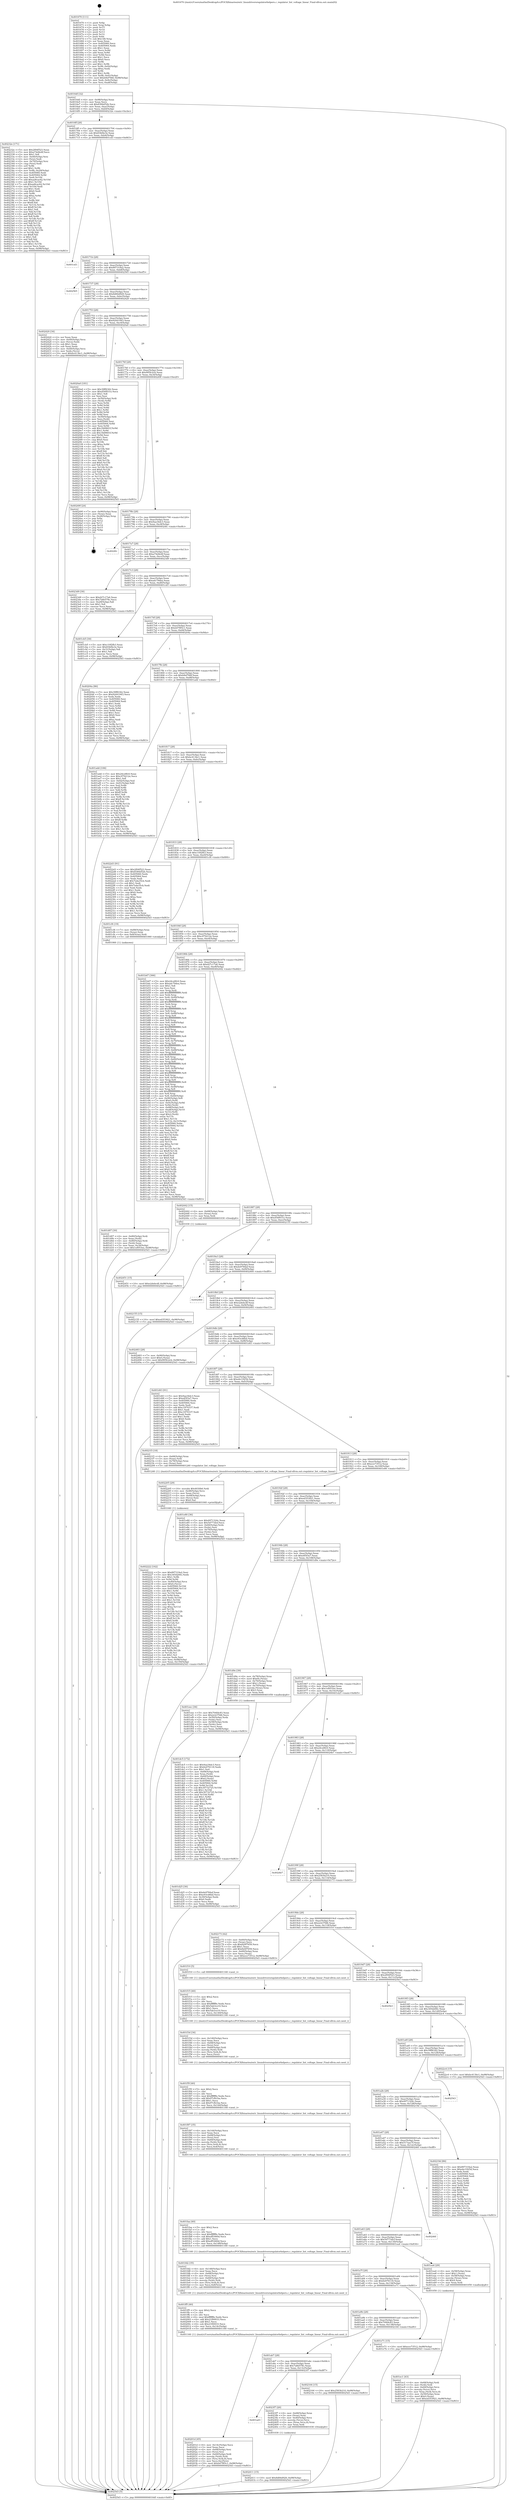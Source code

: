 digraph "0x401670" {
  label = "0x401670 (/mnt/c/Users/mathe/Desktop/tcc/POCII/binaries/extr_linuxdriversregulatorhelpers.c_regulator_list_voltage_linear_Final-ollvm.out::main(0))"
  labelloc = "t"
  node[shape=record]

  Entry [label="",width=0.3,height=0.3,shape=circle,fillcolor=black,style=filled]
  "0x4016df" [label="{
     0x4016df [32]\l
     | [instrs]\l
     &nbsp;&nbsp;0x4016df \<+6\>: mov -0x98(%rbp),%eax\l
     &nbsp;&nbsp;0x4016e5 \<+2\>: mov %eax,%ecx\l
     &nbsp;&nbsp;0x4016e7 \<+6\>: sub $0x8384d52b,%ecx\l
     &nbsp;&nbsp;0x4016ed \<+6\>: mov %eax,-0xac(%rbp)\l
     &nbsp;&nbsp;0x4016f3 \<+6\>: mov %ecx,-0xb0(%rbp)\l
     &nbsp;&nbsp;0x4016f9 \<+6\>: je 000000000040232e \<main+0xcbe\>\l
  }"]
  "0x40232e" [label="{
     0x40232e [171]\l
     | [instrs]\l
     &nbsp;&nbsp;0x40232e \<+5\>: mov $0x2f04f523,%eax\l
     &nbsp;&nbsp;0x402333 \<+5\>: mov $0xa74d4e4f,%ecx\l
     &nbsp;&nbsp;0x402338 \<+2\>: mov $0x1,%dl\l
     &nbsp;&nbsp;0x40233a \<+4\>: mov -0x40(%rbp),%rsi\l
     &nbsp;&nbsp;0x40233e \<+2\>: mov (%rsi),%edi\l
     &nbsp;&nbsp;0x402340 \<+4\>: mov -0x70(%rbp),%rsi\l
     &nbsp;&nbsp;0x402344 \<+2\>: cmp (%rsi),%edi\l
     &nbsp;&nbsp;0x402346 \<+4\>: setl %r8b\l
     &nbsp;&nbsp;0x40234a \<+4\>: and $0x1,%r8b\l
     &nbsp;&nbsp;0x40234e \<+4\>: mov %r8b,-0x29(%rbp)\l
     &nbsp;&nbsp;0x402352 \<+7\>: mov 0x405060,%edi\l
     &nbsp;&nbsp;0x402359 \<+8\>: mov 0x405064,%r9d\l
     &nbsp;&nbsp;0x402361 \<+3\>: mov %edi,%r10d\l
     &nbsp;&nbsp;0x402364 \<+7\>: add $0xaa8cac62,%r10d\l
     &nbsp;&nbsp;0x40236b \<+4\>: sub $0x1,%r10d\l
     &nbsp;&nbsp;0x40236f \<+7\>: sub $0xaa8cac62,%r10d\l
     &nbsp;&nbsp;0x402376 \<+4\>: imul %r10d,%edi\l
     &nbsp;&nbsp;0x40237a \<+3\>: and $0x1,%edi\l
     &nbsp;&nbsp;0x40237d \<+3\>: cmp $0x0,%edi\l
     &nbsp;&nbsp;0x402380 \<+4\>: sete %r8b\l
     &nbsp;&nbsp;0x402384 \<+4\>: cmp $0xa,%r9d\l
     &nbsp;&nbsp;0x402388 \<+4\>: setl %r11b\l
     &nbsp;&nbsp;0x40238c \<+3\>: mov %r8b,%bl\l
     &nbsp;&nbsp;0x40238f \<+3\>: xor $0xff,%bl\l
     &nbsp;&nbsp;0x402392 \<+3\>: mov %r11b,%r14b\l
     &nbsp;&nbsp;0x402395 \<+4\>: xor $0xff,%r14b\l
     &nbsp;&nbsp;0x402399 \<+3\>: xor $0x1,%dl\l
     &nbsp;&nbsp;0x40239c \<+3\>: mov %bl,%r15b\l
     &nbsp;&nbsp;0x40239f \<+4\>: and $0xff,%r15b\l
     &nbsp;&nbsp;0x4023a3 \<+3\>: and %dl,%r8b\l
     &nbsp;&nbsp;0x4023a6 \<+3\>: mov %r14b,%r12b\l
     &nbsp;&nbsp;0x4023a9 \<+4\>: and $0xff,%r12b\l
     &nbsp;&nbsp;0x4023ad \<+3\>: and %dl,%r11b\l
     &nbsp;&nbsp;0x4023b0 \<+3\>: or %r8b,%r15b\l
     &nbsp;&nbsp;0x4023b3 \<+3\>: or %r11b,%r12b\l
     &nbsp;&nbsp;0x4023b6 \<+3\>: xor %r12b,%r15b\l
     &nbsp;&nbsp;0x4023b9 \<+3\>: or %r14b,%bl\l
     &nbsp;&nbsp;0x4023bc \<+3\>: xor $0xff,%bl\l
     &nbsp;&nbsp;0x4023bf \<+3\>: or $0x1,%dl\l
     &nbsp;&nbsp;0x4023c2 \<+2\>: and %dl,%bl\l
     &nbsp;&nbsp;0x4023c4 \<+3\>: or %bl,%r15b\l
     &nbsp;&nbsp;0x4023c7 \<+4\>: test $0x1,%r15b\l
     &nbsp;&nbsp;0x4023cb \<+3\>: cmovne %ecx,%eax\l
     &nbsp;&nbsp;0x4023ce \<+6\>: mov %eax,-0x98(%rbp)\l
     &nbsp;&nbsp;0x4023d4 \<+5\>: jmp 00000000004025d3 \<main+0xf63\>\l
  }"]
  "0x4016ff" [label="{
     0x4016ff [28]\l
     | [instrs]\l
     &nbsp;&nbsp;0x4016ff \<+5\>: jmp 0000000000401704 \<main+0x94\>\l
     &nbsp;&nbsp;0x401704 \<+6\>: mov -0xac(%rbp),%eax\l
     &nbsp;&nbsp;0x40170a \<+5\>: sub $0x83bf4e3e,%eax\l
     &nbsp;&nbsp;0x40170f \<+6\>: mov %eax,-0xb4(%rbp)\l
     &nbsp;&nbsp;0x401715 \<+6\>: je 0000000000401cd3 \<main+0x663\>\l
  }"]
  Exit [label="",width=0.3,height=0.3,shape=circle,fillcolor=black,style=filled,peripheries=2]
  "0x401cd3" [label="{
     0x401cd3\l
  }", style=dashed]
  "0x40171b" [label="{
     0x40171b [28]\l
     | [instrs]\l
     &nbsp;&nbsp;0x40171b \<+5\>: jmp 0000000000401720 \<main+0xb0\>\l
     &nbsp;&nbsp;0x401720 \<+6\>: mov -0xac(%rbp),%eax\l
     &nbsp;&nbsp;0x401726 \<+5\>: sub $0x897319a2,%eax\l
     &nbsp;&nbsp;0x40172b \<+6\>: mov %eax,-0xb8(%rbp)\l
     &nbsp;&nbsp;0x401731 \<+6\>: je 0000000000402565 \<main+0xef5\>\l
  }"]
  "0x402451" [label="{
     0x402451 [15]\l
     | [instrs]\l
     &nbsp;&nbsp;0x402451 \<+10\>: movl $0xe2debcdf,-0x98(%rbp)\l
     &nbsp;&nbsp;0x40245b \<+5\>: jmp 00000000004025d3 \<main+0xf63\>\l
  }"]
  "0x402565" [label="{
     0x402565\l
  }", style=dashed]
  "0x401737" [label="{
     0x401737 [28]\l
     | [instrs]\l
     &nbsp;&nbsp;0x401737 \<+5\>: jmp 000000000040173c \<main+0xcc\>\l
     &nbsp;&nbsp;0x40173c \<+6\>: mov -0xac(%rbp),%eax\l
     &nbsp;&nbsp;0x401742 \<+5\>: sub $0x8d84d929,%eax\l
     &nbsp;&nbsp;0x401747 \<+6\>: mov %eax,-0xbc(%rbp)\l
     &nbsp;&nbsp;0x40174d \<+6\>: je 0000000000402420 \<main+0xdb0\>\l
  }"]
  "0x402411" [label="{
     0x402411 [15]\l
     | [instrs]\l
     &nbsp;&nbsp;0x402411 \<+10\>: movl $0x8d84d929,-0x98(%rbp)\l
     &nbsp;&nbsp;0x40241b \<+5\>: jmp 00000000004025d3 \<main+0xf63\>\l
  }"]
  "0x402420" [label="{
     0x402420 [34]\l
     | [instrs]\l
     &nbsp;&nbsp;0x402420 \<+2\>: xor %eax,%eax\l
     &nbsp;&nbsp;0x402422 \<+4\>: mov -0x40(%rbp),%rcx\l
     &nbsp;&nbsp;0x402426 \<+2\>: mov (%rcx),%edx\l
     &nbsp;&nbsp;0x402428 \<+3\>: sub $0x1,%eax\l
     &nbsp;&nbsp;0x40242b \<+2\>: sub %eax,%edx\l
     &nbsp;&nbsp;0x40242d \<+4\>: mov -0x40(%rbp),%rcx\l
     &nbsp;&nbsp;0x402431 \<+2\>: mov %edx,(%rcx)\l
     &nbsp;&nbsp;0x402433 \<+10\>: movl $0xbc413bc1,-0x98(%rbp)\l
     &nbsp;&nbsp;0x40243d \<+5\>: jmp 00000000004025d3 \<main+0xf63\>\l
  }"]
  "0x401753" [label="{
     0x401753 [28]\l
     | [instrs]\l
     &nbsp;&nbsp;0x401753 \<+5\>: jmp 0000000000401758 \<main+0xe8\>\l
     &nbsp;&nbsp;0x401758 \<+6\>: mov -0xac(%rbp),%eax\l
     &nbsp;&nbsp;0x40175e \<+5\>: sub $0x92441943,%eax\l
     &nbsp;&nbsp;0x401763 \<+6\>: mov %eax,-0xc0(%rbp)\l
     &nbsp;&nbsp;0x401769 \<+6\>: je 00000000004020a0 \<main+0xa30\>\l
  }"]
  "0x401ad3" [label="{
     0x401ad3\l
  }", style=dashed]
  "0x4020a0" [label="{
     0x4020a0 [181]\l
     | [instrs]\l
     &nbsp;&nbsp;0x4020a0 \<+5\>: mov $0x39ff4342,%eax\l
     &nbsp;&nbsp;0x4020a5 \<+5\>: mov $0xd54f931e,%ecx\l
     &nbsp;&nbsp;0x4020aa \<+2\>: mov $0x1,%dl\l
     &nbsp;&nbsp;0x4020ac \<+2\>: xor %esi,%esi\l
     &nbsp;&nbsp;0x4020ae \<+4\>: mov -0x50(%rbp),%rdi\l
     &nbsp;&nbsp;0x4020b2 \<+3\>: mov (%rdi),%r8d\l
     &nbsp;&nbsp;0x4020b5 \<+3\>: mov %esi,%r9d\l
     &nbsp;&nbsp;0x4020b8 \<+3\>: sub %r8d,%r9d\l
     &nbsp;&nbsp;0x4020bb \<+3\>: mov %esi,%r8d\l
     &nbsp;&nbsp;0x4020be \<+4\>: sub $0x1,%r8d\l
     &nbsp;&nbsp;0x4020c2 \<+3\>: add %r8d,%r9d\l
     &nbsp;&nbsp;0x4020c5 \<+3\>: sub %r9d,%esi\l
     &nbsp;&nbsp;0x4020c8 \<+4\>: mov -0x50(%rbp),%rdi\l
     &nbsp;&nbsp;0x4020cc \<+2\>: mov %esi,(%rdi)\l
     &nbsp;&nbsp;0x4020ce \<+7\>: mov 0x405060,%esi\l
     &nbsp;&nbsp;0x4020d5 \<+8\>: mov 0x405064,%r8d\l
     &nbsp;&nbsp;0x4020dd \<+3\>: mov %esi,%r9d\l
     &nbsp;&nbsp;0x4020e0 \<+7\>: add $0x18d9601f,%r9d\l
     &nbsp;&nbsp;0x4020e7 \<+4\>: sub $0x1,%r9d\l
     &nbsp;&nbsp;0x4020eb \<+7\>: sub $0x18d9601f,%r9d\l
     &nbsp;&nbsp;0x4020f2 \<+4\>: imul %r9d,%esi\l
     &nbsp;&nbsp;0x4020f6 \<+3\>: and $0x1,%esi\l
     &nbsp;&nbsp;0x4020f9 \<+3\>: cmp $0x0,%esi\l
     &nbsp;&nbsp;0x4020fc \<+4\>: sete %r10b\l
     &nbsp;&nbsp;0x402100 \<+4\>: cmp $0xa,%r8d\l
     &nbsp;&nbsp;0x402104 \<+4\>: setl %r11b\l
     &nbsp;&nbsp;0x402108 \<+3\>: mov %r10b,%bl\l
     &nbsp;&nbsp;0x40210b \<+3\>: xor $0xff,%bl\l
     &nbsp;&nbsp;0x40210e \<+3\>: mov %r11b,%r14b\l
     &nbsp;&nbsp;0x402111 \<+4\>: xor $0xff,%r14b\l
     &nbsp;&nbsp;0x402115 \<+3\>: xor $0x0,%dl\l
     &nbsp;&nbsp;0x402118 \<+3\>: mov %bl,%r15b\l
     &nbsp;&nbsp;0x40211b \<+4\>: and $0x0,%r15b\l
     &nbsp;&nbsp;0x40211f \<+3\>: and %dl,%r10b\l
     &nbsp;&nbsp;0x402122 \<+3\>: mov %r14b,%r12b\l
     &nbsp;&nbsp;0x402125 \<+4\>: and $0x0,%r12b\l
     &nbsp;&nbsp;0x402129 \<+3\>: and %dl,%r11b\l
     &nbsp;&nbsp;0x40212c \<+3\>: or %r10b,%r15b\l
     &nbsp;&nbsp;0x40212f \<+3\>: or %r11b,%r12b\l
     &nbsp;&nbsp;0x402132 \<+3\>: xor %r12b,%r15b\l
     &nbsp;&nbsp;0x402135 \<+3\>: or %r14b,%bl\l
     &nbsp;&nbsp;0x402138 \<+3\>: xor $0xff,%bl\l
     &nbsp;&nbsp;0x40213b \<+3\>: or $0x0,%dl\l
     &nbsp;&nbsp;0x40213e \<+2\>: and %dl,%bl\l
     &nbsp;&nbsp;0x402140 \<+3\>: or %bl,%r15b\l
     &nbsp;&nbsp;0x402143 \<+4\>: test $0x1,%r15b\l
     &nbsp;&nbsp;0x402147 \<+3\>: cmovne %ecx,%eax\l
     &nbsp;&nbsp;0x40214a \<+6\>: mov %eax,-0x98(%rbp)\l
     &nbsp;&nbsp;0x402150 \<+5\>: jmp 00000000004025d3 \<main+0xf63\>\l
  }"]
  "0x40176f" [label="{
     0x40176f [28]\l
     | [instrs]\l
     &nbsp;&nbsp;0x40176f \<+5\>: jmp 0000000000401774 \<main+0x104\>\l
     &nbsp;&nbsp;0x401774 \<+6\>: mov -0xac(%rbp),%eax\l
     &nbsp;&nbsp;0x40177a \<+5\>: sub $0x995fc2cb,%eax\l
     &nbsp;&nbsp;0x40177f \<+6\>: mov %eax,-0xc4(%rbp)\l
     &nbsp;&nbsp;0x401785 \<+6\>: je 000000000040249f \<main+0xe2f\>\l
  }"]
  "0x4023f7" [label="{
     0x4023f7 [26]\l
     | [instrs]\l
     &nbsp;&nbsp;0x4023f7 \<+4\>: mov -0x68(%rbp),%rax\l
     &nbsp;&nbsp;0x4023fb \<+3\>: mov (%rax),%rax\l
     &nbsp;&nbsp;0x4023fe \<+4\>: mov -0x40(%rbp),%rcx\l
     &nbsp;&nbsp;0x402402 \<+3\>: movslq (%rcx),%rcx\l
     &nbsp;&nbsp;0x402405 \<+4\>: mov (%rax,%rcx,8),%rax\l
     &nbsp;&nbsp;0x402409 \<+3\>: mov %rax,%rdi\l
     &nbsp;&nbsp;0x40240c \<+5\>: call 0000000000401030 \<free@plt\>\l
     | [calls]\l
     &nbsp;&nbsp;0x401030 \{1\} (unknown)\l
  }"]
  "0x40249f" [label="{
     0x40249f [24]\l
     | [instrs]\l
     &nbsp;&nbsp;0x40249f \<+7\>: mov -0x90(%rbp),%rax\l
     &nbsp;&nbsp;0x4024a6 \<+2\>: mov (%rax),%eax\l
     &nbsp;&nbsp;0x4024a8 \<+4\>: lea -0x28(%rbp),%rsp\l
     &nbsp;&nbsp;0x4024ac \<+1\>: pop %rbx\l
     &nbsp;&nbsp;0x4024ad \<+2\>: pop %r12\l
     &nbsp;&nbsp;0x4024af \<+2\>: pop %r13\l
     &nbsp;&nbsp;0x4024b1 \<+2\>: pop %r14\l
     &nbsp;&nbsp;0x4024b3 \<+2\>: pop %r15\l
     &nbsp;&nbsp;0x4024b5 \<+1\>: pop %rbp\l
     &nbsp;&nbsp;0x4024b6 \<+1\>: ret\l
  }"]
  "0x40178b" [label="{
     0x40178b [28]\l
     | [instrs]\l
     &nbsp;&nbsp;0x40178b \<+5\>: jmp 0000000000401790 \<main+0x120\>\l
     &nbsp;&nbsp;0x401790 \<+6\>: mov -0xac(%rbp),%eax\l
     &nbsp;&nbsp;0x401796 \<+5\>: sub $0x9aa34dc3,%eax\l
     &nbsp;&nbsp;0x40179b \<+6\>: mov %eax,-0xc8(%rbp)\l
     &nbsp;&nbsp;0x4017a1 \<+6\>: je 00000000004024fc \<main+0xe8c\>\l
  }"]
  "0x402222" [label="{
     0x402222 [162]\l
     | [instrs]\l
     &nbsp;&nbsp;0x402222 \<+5\>: mov $0x897319a2,%esi\l
     &nbsp;&nbsp;0x402227 \<+5\>: mov $0x345d200c,%edx\l
     &nbsp;&nbsp;0x40222c \<+3\>: mov $0x1,%r8b\l
     &nbsp;&nbsp;0x40222f \<+3\>: xor %r9d,%r9d\l
     &nbsp;&nbsp;0x402232 \<+4\>: mov -0x40(%rbp),%rcx\l
     &nbsp;&nbsp;0x402236 \<+6\>: movl $0x0,(%rcx)\l
     &nbsp;&nbsp;0x40223c \<+8\>: mov 0x405060,%r10d\l
     &nbsp;&nbsp;0x402244 \<+8\>: mov 0x405064,%r11d\l
     &nbsp;&nbsp;0x40224c \<+4\>: sub $0x1,%r9d\l
     &nbsp;&nbsp;0x402250 \<+3\>: mov %r10d,%ebx\l
     &nbsp;&nbsp;0x402253 \<+3\>: add %r9d,%ebx\l
     &nbsp;&nbsp;0x402256 \<+4\>: imul %ebx,%r10d\l
     &nbsp;&nbsp;0x40225a \<+4\>: and $0x1,%r10d\l
     &nbsp;&nbsp;0x40225e \<+4\>: cmp $0x0,%r10d\l
     &nbsp;&nbsp;0x402262 \<+4\>: sete %r14b\l
     &nbsp;&nbsp;0x402266 \<+4\>: cmp $0xa,%r11d\l
     &nbsp;&nbsp;0x40226a \<+4\>: setl %r15b\l
     &nbsp;&nbsp;0x40226e \<+3\>: mov %r14b,%r12b\l
     &nbsp;&nbsp;0x402271 \<+4\>: xor $0xff,%r12b\l
     &nbsp;&nbsp;0x402275 \<+3\>: mov %r15b,%r13b\l
     &nbsp;&nbsp;0x402278 \<+4\>: xor $0xff,%r13b\l
     &nbsp;&nbsp;0x40227c \<+4\>: xor $0x0,%r8b\l
     &nbsp;&nbsp;0x402280 \<+3\>: mov %r12b,%cl\l
     &nbsp;&nbsp;0x402283 \<+3\>: and $0x0,%cl\l
     &nbsp;&nbsp;0x402286 \<+3\>: and %r8b,%r14b\l
     &nbsp;&nbsp;0x402289 \<+3\>: mov %r13b,%dil\l
     &nbsp;&nbsp;0x40228c \<+4\>: and $0x0,%dil\l
     &nbsp;&nbsp;0x402290 \<+3\>: and %r8b,%r15b\l
     &nbsp;&nbsp;0x402293 \<+3\>: or %r14b,%cl\l
     &nbsp;&nbsp;0x402296 \<+3\>: or %r15b,%dil\l
     &nbsp;&nbsp;0x402299 \<+3\>: xor %dil,%cl\l
     &nbsp;&nbsp;0x40229c \<+3\>: or %r13b,%r12b\l
     &nbsp;&nbsp;0x40229f \<+4\>: xor $0xff,%r12b\l
     &nbsp;&nbsp;0x4022a3 \<+4\>: or $0x0,%r8b\l
     &nbsp;&nbsp;0x4022a7 \<+3\>: and %r8b,%r12b\l
     &nbsp;&nbsp;0x4022aa \<+3\>: or %r12b,%cl\l
     &nbsp;&nbsp;0x4022ad \<+3\>: test $0x1,%cl\l
     &nbsp;&nbsp;0x4022b0 \<+3\>: cmovne %edx,%esi\l
     &nbsp;&nbsp;0x4022b3 \<+6\>: mov %esi,-0x98(%rbp)\l
     &nbsp;&nbsp;0x4022b9 \<+6\>: mov %eax,-0x150(%rbp)\l
     &nbsp;&nbsp;0x4022bf \<+5\>: jmp 00000000004025d3 \<main+0xf63\>\l
  }"]
  "0x4024fc" [label="{
     0x4024fc\l
  }", style=dashed]
  "0x4017a7" [label="{
     0x4017a7 [28]\l
     | [instrs]\l
     &nbsp;&nbsp;0x4017a7 \<+5\>: jmp 00000000004017ac \<main+0x13c\>\l
     &nbsp;&nbsp;0x4017ac \<+6\>: mov -0xac(%rbp),%eax\l
     &nbsp;&nbsp;0x4017b2 \<+5\>: sub $0xa74d4e4f,%eax\l
     &nbsp;&nbsp;0x4017b7 \<+6\>: mov %eax,-0xcc(%rbp)\l
     &nbsp;&nbsp;0x4017bd \<+6\>: je 00000000004023d9 \<main+0xd69\>\l
  }"]
  "0x402205" [label="{
     0x402205 [29]\l
     | [instrs]\l
     &nbsp;&nbsp;0x402205 \<+10\>: movabs $0x4030b6,%rdi\l
     &nbsp;&nbsp;0x40220f \<+4\>: mov -0x48(%rbp),%rcx\l
     &nbsp;&nbsp;0x402213 \<+2\>: mov %eax,(%rcx)\l
     &nbsp;&nbsp;0x402215 \<+4\>: mov -0x48(%rbp),%rcx\l
     &nbsp;&nbsp;0x402219 \<+2\>: mov (%rcx),%esi\l
     &nbsp;&nbsp;0x40221b \<+2\>: mov $0x0,%al\l
     &nbsp;&nbsp;0x40221d \<+5\>: call 0000000000401040 \<printf@plt\>\l
     | [calls]\l
     &nbsp;&nbsp;0x401040 \{1\} (unknown)\l
  }"]
  "0x4023d9" [label="{
     0x4023d9 [30]\l
     | [instrs]\l
     &nbsp;&nbsp;0x4023d9 \<+5\>: mov $0xd27c17a6,%eax\l
     &nbsp;&nbsp;0x4023de \<+5\>: mov $0x7a6b578c,%ecx\l
     &nbsp;&nbsp;0x4023e3 \<+3\>: mov -0x29(%rbp),%dl\l
     &nbsp;&nbsp;0x4023e6 \<+3\>: test $0x1,%dl\l
     &nbsp;&nbsp;0x4023e9 \<+3\>: cmovne %ecx,%eax\l
     &nbsp;&nbsp;0x4023ec \<+6\>: mov %eax,-0x98(%rbp)\l
     &nbsp;&nbsp;0x4023f2 \<+5\>: jmp 00000000004025d3 \<main+0xf63\>\l
  }"]
  "0x4017c3" [label="{
     0x4017c3 [28]\l
     | [instrs]\l
     &nbsp;&nbsp;0x4017c3 \<+5\>: jmp 00000000004017c8 \<main+0x158\>\l
     &nbsp;&nbsp;0x4017c8 \<+6\>: mov -0xac(%rbp),%eax\l
     &nbsp;&nbsp;0x4017ce \<+5\>: sub $0xadc79dea,%eax\l
     &nbsp;&nbsp;0x4017d3 \<+6\>: mov %eax,-0xd0(%rbp)\l
     &nbsp;&nbsp;0x4017d9 \<+6\>: je 0000000000401cb5 \<main+0x645\>\l
  }"]
  "0x401ab7" [label="{
     0x401ab7 [28]\l
     | [instrs]\l
     &nbsp;&nbsp;0x401ab7 \<+5\>: jmp 0000000000401abc \<main+0x44c\>\l
     &nbsp;&nbsp;0x401abc \<+6\>: mov -0xac(%rbp),%eax\l
     &nbsp;&nbsp;0x401ac2 \<+5\>: sub $0x7a6b578c,%eax\l
     &nbsp;&nbsp;0x401ac7 \<+6\>: mov %eax,-0x13c(%rbp)\l
     &nbsp;&nbsp;0x401acd \<+6\>: je 00000000004023f7 \<main+0xd87\>\l
  }"]
  "0x401cb5" [label="{
     0x401cb5 [30]\l
     | [instrs]\l
     &nbsp;&nbsp;0x401cb5 \<+5\>: mov $0xc10f2fb3,%eax\l
     &nbsp;&nbsp;0x401cba \<+5\>: mov $0x83bf4e3e,%ecx\l
     &nbsp;&nbsp;0x401cbf \<+3\>: mov -0x31(%rbp),%dl\l
     &nbsp;&nbsp;0x401cc2 \<+3\>: test $0x1,%dl\l
     &nbsp;&nbsp;0x401cc5 \<+3\>: cmovne %ecx,%eax\l
     &nbsp;&nbsp;0x401cc8 \<+6\>: mov %eax,-0x98(%rbp)\l
     &nbsp;&nbsp;0x401cce \<+5\>: jmp 00000000004025d3 \<main+0xf63\>\l
  }"]
  "0x4017df" [label="{
     0x4017df [28]\l
     | [instrs]\l
     &nbsp;&nbsp;0x4017df \<+5\>: jmp 00000000004017e4 \<main+0x174\>\l
     &nbsp;&nbsp;0x4017e4 \<+6\>: mov -0xac(%rbp),%eax\l
     &nbsp;&nbsp;0x4017ea \<+5\>: sub $0xb47f85c1,%eax\l
     &nbsp;&nbsp;0x4017ef \<+6\>: mov %eax,-0xd4(%rbp)\l
     &nbsp;&nbsp;0x4017f5 \<+6\>: je 000000000040204a \<main+0x9da\>\l
  }"]
  "0x402164" [label="{
     0x402164 [15]\l
     | [instrs]\l
     &nbsp;&nbsp;0x402164 \<+10\>: movl $0x2583b210,-0x98(%rbp)\l
     &nbsp;&nbsp;0x40216e \<+5\>: jmp 00000000004025d3 \<main+0xf63\>\l
  }"]
  "0x40204a" [label="{
     0x40204a [86]\l
     | [instrs]\l
     &nbsp;&nbsp;0x40204a \<+5\>: mov $0x39ff4342,%eax\l
     &nbsp;&nbsp;0x40204f \<+5\>: mov $0x92441943,%ecx\l
     &nbsp;&nbsp;0x402054 \<+2\>: xor %edx,%edx\l
     &nbsp;&nbsp;0x402056 \<+7\>: mov 0x405060,%esi\l
     &nbsp;&nbsp;0x40205d \<+7\>: mov 0x405064,%edi\l
     &nbsp;&nbsp;0x402064 \<+3\>: sub $0x1,%edx\l
     &nbsp;&nbsp;0x402067 \<+3\>: mov %esi,%r8d\l
     &nbsp;&nbsp;0x40206a \<+3\>: add %edx,%r8d\l
     &nbsp;&nbsp;0x40206d \<+4\>: imul %r8d,%esi\l
     &nbsp;&nbsp;0x402071 \<+3\>: and $0x1,%esi\l
     &nbsp;&nbsp;0x402074 \<+3\>: cmp $0x0,%esi\l
     &nbsp;&nbsp;0x402077 \<+4\>: sete %r9b\l
     &nbsp;&nbsp;0x40207b \<+3\>: cmp $0xa,%edi\l
     &nbsp;&nbsp;0x40207e \<+4\>: setl %r10b\l
     &nbsp;&nbsp;0x402082 \<+3\>: mov %r9b,%r11b\l
     &nbsp;&nbsp;0x402085 \<+3\>: and %r10b,%r11b\l
     &nbsp;&nbsp;0x402088 \<+3\>: xor %r10b,%r9b\l
     &nbsp;&nbsp;0x40208b \<+3\>: or %r9b,%r11b\l
     &nbsp;&nbsp;0x40208e \<+4\>: test $0x1,%r11b\l
     &nbsp;&nbsp;0x402092 \<+3\>: cmovne %ecx,%eax\l
     &nbsp;&nbsp;0x402095 \<+6\>: mov %eax,-0x98(%rbp)\l
     &nbsp;&nbsp;0x40209b \<+5\>: jmp 00000000004025d3 \<main+0xf63\>\l
  }"]
  "0x4017fb" [label="{
     0x4017fb [28]\l
     | [instrs]\l
     &nbsp;&nbsp;0x4017fb \<+5\>: jmp 0000000000401800 \<main+0x190\>\l
     &nbsp;&nbsp;0x401800 \<+6\>: mov -0xac(%rbp),%eax\l
     &nbsp;&nbsp;0x401806 \<+5\>: sub $0xb9ef766f,%eax\l
     &nbsp;&nbsp;0x40180b \<+6\>: mov %eax,-0xd8(%rbp)\l
     &nbsp;&nbsp;0x401811 \<+6\>: je 0000000000401add \<main+0x46d\>\l
  }"]
  "0x40201d" [label="{
     0x40201d [45]\l
     | [instrs]\l
     &nbsp;&nbsp;0x40201d \<+6\>: mov -0x14c(%rbp),%ecx\l
     &nbsp;&nbsp;0x402023 \<+3\>: imul %eax,%ecx\l
     &nbsp;&nbsp;0x402026 \<+4\>: mov -0x68(%rbp),%rsi\l
     &nbsp;&nbsp;0x40202a \<+3\>: mov (%rsi),%rsi\l
     &nbsp;&nbsp;0x40202d \<+4\>: mov -0x60(%rbp),%rdi\l
     &nbsp;&nbsp;0x402031 \<+3\>: movslq (%rdi),%rdi\l
     &nbsp;&nbsp;0x402034 \<+4\>: mov (%rsi,%rdi,8),%rsi\l
     &nbsp;&nbsp;0x402038 \<+3\>: mov %ecx,0xc(%rsi)\l
     &nbsp;&nbsp;0x40203b \<+10\>: movl $0xb47f85c1,-0x98(%rbp)\l
     &nbsp;&nbsp;0x402045 \<+5\>: jmp 00000000004025d3 \<main+0xf63\>\l
  }"]
  "0x401add" [label="{
     0x401add [106]\l
     | [instrs]\l
     &nbsp;&nbsp;0x401add \<+5\>: mov $0x24ce8fc0,%eax\l
     &nbsp;&nbsp;0x401ae2 \<+5\>: mov $0xc979212e,%ecx\l
     &nbsp;&nbsp;0x401ae7 \<+2\>: mov $0x1,%dl\l
     &nbsp;&nbsp;0x401ae9 \<+7\>: mov -0x92(%rbp),%sil\l
     &nbsp;&nbsp;0x401af0 \<+7\>: mov -0x91(%rbp),%dil\l
     &nbsp;&nbsp;0x401af7 \<+3\>: mov %sil,%r8b\l
     &nbsp;&nbsp;0x401afa \<+4\>: xor $0xff,%r8b\l
     &nbsp;&nbsp;0x401afe \<+3\>: mov %dil,%r9b\l
     &nbsp;&nbsp;0x401b01 \<+4\>: xor $0xff,%r9b\l
     &nbsp;&nbsp;0x401b05 \<+3\>: xor $0x1,%dl\l
     &nbsp;&nbsp;0x401b08 \<+3\>: mov %r8b,%r10b\l
     &nbsp;&nbsp;0x401b0b \<+4\>: and $0xff,%r10b\l
     &nbsp;&nbsp;0x401b0f \<+3\>: and %dl,%sil\l
     &nbsp;&nbsp;0x401b12 \<+3\>: mov %r9b,%r11b\l
     &nbsp;&nbsp;0x401b15 \<+4\>: and $0xff,%r11b\l
     &nbsp;&nbsp;0x401b19 \<+3\>: and %dl,%dil\l
     &nbsp;&nbsp;0x401b1c \<+3\>: or %sil,%r10b\l
     &nbsp;&nbsp;0x401b1f \<+3\>: or %dil,%r11b\l
     &nbsp;&nbsp;0x401b22 \<+3\>: xor %r11b,%r10b\l
     &nbsp;&nbsp;0x401b25 \<+3\>: or %r9b,%r8b\l
     &nbsp;&nbsp;0x401b28 \<+4\>: xor $0xff,%r8b\l
     &nbsp;&nbsp;0x401b2c \<+3\>: or $0x1,%dl\l
     &nbsp;&nbsp;0x401b2f \<+3\>: and %dl,%r8b\l
     &nbsp;&nbsp;0x401b32 \<+3\>: or %r8b,%r10b\l
     &nbsp;&nbsp;0x401b35 \<+4\>: test $0x1,%r10b\l
     &nbsp;&nbsp;0x401b39 \<+3\>: cmovne %ecx,%eax\l
     &nbsp;&nbsp;0x401b3c \<+6\>: mov %eax,-0x98(%rbp)\l
     &nbsp;&nbsp;0x401b42 \<+5\>: jmp 00000000004025d3 \<main+0xf63\>\l
  }"]
  "0x401817" [label="{
     0x401817 [28]\l
     | [instrs]\l
     &nbsp;&nbsp;0x401817 \<+5\>: jmp 000000000040181c \<main+0x1ac\>\l
     &nbsp;&nbsp;0x40181c \<+6\>: mov -0xac(%rbp),%eax\l
     &nbsp;&nbsp;0x401822 \<+5\>: sub $0xbc413bc1,%eax\l
     &nbsp;&nbsp;0x401827 \<+6\>: mov %eax,-0xdc(%rbp)\l
     &nbsp;&nbsp;0x40182d \<+6\>: je 00000000004022d3 \<main+0xc63\>\l
  }"]
  "0x4025d3" [label="{
     0x4025d3 [5]\l
     | [instrs]\l
     &nbsp;&nbsp;0x4025d3 \<+5\>: jmp 00000000004016df \<main+0x6f\>\l
  }"]
  "0x401670" [label="{
     0x401670 [111]\l
     | [instrs]\l
     &nbsp;&nbsp;0x401670 \<+1\>: push %rbp\l
     &nbsp;&nbsp;0x401671 \<+3\>: mov %rsp,%rbp\l
     &nbsp;&nbsp;0x401674 \<+2\>: push %r15\l
     &nbsp;&nbsp;0x401676 \<+2\>: push %r14\l
     &nbsp;&nbsp;0x401678 \<+2\>: push %r13\l
     &nbsp;&nbsp;0x40167a \<+2\>: push %r12\l
     &nbsp;&nbsp;0x40167c \<+1\>: push %rbx\l
     &nbsp;&nbsp;0x40167d \<+7\>: sub $0x148,%rsp\l
     &nbsp;&nbsp;0x401684 \<+2\>: xor %eax,%eax\l
     &nbsp;&nbsp;0x401686 \<+7\>: mov 0x405060,%ecx\l
     &nbsp;&nbsp;0x40168d \<+7\>: mov 0x405064,%edx\l
     &nbsp;&nbsp;0x401694 \<+3\>: sub $0x1,%eax\l
     &nbsp;&nbsp;0x401697 \<+3\>: mov %ecx,%r8d\l
     &nbsp;&nbsp;0x40169a \<+3\>: add %eax,%r8d\l
     &nbsp;&nbsp;0x40169d \<+4\>: imul %r8d,%ecx\l
     &nbsp;&nbsp;0x4016a1 \<+3\>: and $0x1,%ecx\l
     &nbsp;&nbsp;0x4016a4 \<+3\>: cmp $0x0,%ecx\l
     &nbsp;&nbsp;0x4016a7 \<+4\>: sete %r9b\l
     &nbsp;&nbsp;0x4016ab \<+4\>: and $0x1,%r9b\l
     &nbsp;&nbsp;0x4016af \<+7\>: mov %r9b,-0x92(%rbp)\l
     &nbsp;&nbsp;0x4016b6 \<+3\>: cmp $0xa,%edx\l
     &nbsp;&nbsp;0x4016b9 \<+4\>: setl %r9b\l
     &nbsp;&nbsp;0x4016bd \<+4\>: and $0x1,%r9b\l
     &nbsp;&nbsp;0x4016c1 \<+7\>: mov %r9b,-0x91(%rbp)\l
     &nbsp;&nbsp;0x4016c8 \<+10\>: movl $0xb9ef766f,-0x98(%rbp)\l
     &nbsp;&nbsp;0x4016d2 \<+6\>: mov %edi,-0x9c(%rbp)\l
     &nbsp;&nbsp;0x4016d8 \<+7\>: mov %rsi,-0xa8(%rbp)\l
  }"]
  "0x401ff5" [label="{
     0x401ff5 [40]\l
     | [instrs]\l
     &nbsp;&nbsp;0x401ff5 \<+5\>: mov $0x2,%ecx\l
     &nbsp;&nbsp;0x401ffa \<+1\>: cltd\l
     &nbsp;&nbsp;0x401ffb \<+2\>: idiv %ecx\l
     &nbsp;&nbsp;0x401ffd \<+6\>: imul $0xfffffffe,%edx,%ecx\l
     &nbsp;&nbsp;0x402003 \<+6\>: add $0x21f00033,%ecx\l
     &nbsp;&nbsp;0x402009 \<+3\>: add $0x1,%ecx\l
     &nbsp;&nbsp;0x40200c \<+6\>: sub $0x21f00033,%ecx\l
     &nbsp;&nbsp;0x402012 \<+6\>: mov %ecx,-0x14c(%rbp)\l
     &nbsp;&nbsp;0x402018 \<+5\>: call 0000000000401160 \<next_i\>\l
     | [calls]\l
     &nbsp;&nbsp;0x401160 \{1\} (/mnt/c/Users/mathe/Desktop/tcc/POCII/binaries/extr_linuxdriversregulatorhelpers.c_regulator_list_voltage_linear_Final-ollvm.out::next_i)\l
  }"]
  "0x4022d3" [label="{
     0x4022d3 [91]\l
     | [instrs]\l
     &nbsp;&nbsp;0x4022d3 \<+5\>: mov $0x2f04f523,%eax\l
     &nbsp;&nbsp;0x4022d8 \<+5\>: mov $0x8384d52b,%ecx\l
     &nbsp;&nbsp;0x4022dd \<+7\>: mov 0x405060,%edx\l
     &nbsp;&nbsp;0x4022e4 \<+7\>: mov 0x405064,%esi\l
     &nbsp;&nbsp;0x4022eb \<+2\>: mov %edx,%edi\l
     &nbsp;&nbsp;0x4022ed \<+6\>: add $0x7eda35cb,%edi\l
     &nbsp;&nbsp;0x4022f3 \<+3\>: sub $0x1,%edi\l
     &nbsp;&nbsp;0x4022f6 \<+6\>: sub $0x7eda35cb,%edi\l
     &nbsp;&nbsp;0x4022fc \<+3\>: imul %edi,%edx\l
     &nbsp;&nbsp;0x4022ff \<+3\>: and $0x1,%edx\l
     &nbsp;&nbsp;0x402302 \<+3\>: cmp $0x0,%edx\l
     &nbsp;&nbsp;0x402305 \<+4\>: sete %r8b\l
     &nbsp;&nbsp;0x402309 \<+3\>: cmp $0xa,%esi\l
     &nbsp;&nbsp;0x40230c \<+4\>: setl %r9b\l
     &nbsp;&nbsp;0x402310 \<+3\>: mov %r8b,%r10b\l
     &nbsp;&nbsp;0x402313 \<+3\>: and %r9b,%r10b\l
     &nbsp;&nbsp;0x402316 \<+3\>: xor %r9b,%r8b\l
     &nbsp;&nbsp;0x402319 \<+3\>: or %r8b,%r10b\l
     &nbsp;&nbsp;0x40231c \<+4\>: test $0x1,%r10b\l
     &nbsp;&nbsp;0x402320 \<+3\>: cmovne %ecx,%eax\l
     &nbsp;&nbsp;0x402323 \<+6\>: mov %eax,-0x98(%rbp)\l
     &nbsp;&nbsp;0x402329 \<+5\>: jmp 00000000004025d3 \<main+0xf63\>\l
  }"]
  "0x401833" [label="{
     0x401833 [28]\l
     | [instrs]\l
     &nbsp;&nbsp;0x401833 \<+5\>: jmp 0000000000401838 \<main+0x1c8\>\l
     &nbsp;&nbsp;0x401838 \<+6\>: mov -0xac(%rbp),%eax\l
     &nbsp;&nbsp;0x40183e \<+5\>: sub $0xc10f2fb3,%eax\l
     &nbsp;&nbsp;0x401843 \<+6\>: mov %eax,-0xe0(%rbp)\l
     &nbsp;&nbsp;0x401849 \<+6\>: je 0000000000401cf4 \<main+0x684\>\l
  }"]
  "0x401fd2" [label="{
     0x401fd2 [35]\l
     | [instrs]\l
     &nbsp;&nbsp;0x401fd2 \<+6\>: mov -0x148(%rbp),%ecx\l
     &nbsp;&nbsp;0x401fd8 \<+3\>: imul %eax,%ecx\l
     &nbsp;&nbsp;0x401fdb \<+4\>: mov -0x68(%rbp),%rsi\l
     &nbsp;&nbsp;0x401fdf \<+3\>: mov (%rsi),%rsi\l
     &nbsp;&nbsp;0x401fe2 \<+4\>: mov -0x60(%rbp),%rdi\l
     &nbsp;&nbsp;0x401fe6 \<+3\>: movslq (%rdi),%rdi\l
     &nbsp;&nbsp;0x401fe9 \<+4\>: mov (%rsi,%rdi,8),%rsi\l
     &nbsp;&nbsp;0x401fed \<+3\>: mov %ecx,0x8(%rsi)\l
     &nbsp;&nbsp;0x401ff0 \<+5\>: call 0000000000401160 \<next_i\>\l
     | [calls]\l
     &nbsp;&nbsp;0x401160 \{1\} (/mnt/c/Users/mathe/Desktop/tcc/POCII/binaries/extr_linuxdriversregulatorhelpers.c_regulator_list_voltage_linear_Final-ollvm.out::next_i)\l
  }"]
  "0x401cf4" [label="{
     0x401cf4 [19]\l
     | [instrs]\l
     &nbsp;&nbsp;0x401cf4 \<+7\>: mov -0x88(%rbp),%rax\l
     &nbsp;&nbsp;0x401cfb \<+3\>: mov (%rax),%rax\l
     &nbsp;&nbsp;0x401cfe \<+4\>: mov 0x8(%rax),%rdi\l
     &nbsp;&nbsp;0x401d02 \<+5\>: call 0000000000401060 \<atoi@plt\>\l
     | [calls]\l
     &nbsp;&nbsp;0x401060 \{1\} (unknown)\l
  }"]
  "0x40184f" [label="{
     0x40184f [28]\l
     | [instrs]\l
     &nbsp;&nbsp;0x40184f \<+5\>: jmp 0000000000401854 \<main+0x1e4\>\l
     &nbsp;&nbsp;0x401854 \<+6\>: mov -0xac(%rbp),%eax\l
     &nbsp;&nbsp;0x40185a \<+5\>: sub $0xc979212e,%eax\l
     &nbsp;&nbsp;0x40185f \<+6\>: mov %eax,-0xe4(%rbp)\l
     &nbsp;&nbsp;0x401865 \<+6\>: je 0000000000401b47 \<main+0x4d7\>\l
  }"]
  "0x401faa" [label="{
     0x401faa [40]\l
     | [instrs]\l
     &nbsp;&nbsp;0x401faa \<+5\>: mov $0x2,%ecx\l
     &nbsp;&nbsp;0x401faf \<+1\>: cltd\l
     &nbsp;&nbsp;0x401fb0 \<+2\>: idiv %ecx\l
     &nbsp;&nbsp;0x401fb2 \<+6\>: imul $0xfffffffe,%edx,%ecx\l
     &nbsp;&nbsp;0x401fb8 \<+6\>: sub $0xeff1660d,%ecx\l
     &nbsp;&nbsp;0x401fbe \<+3\>: add $0x1,%ecx\l
     &nbsp;&nbsp;0x401fc1 \<+6\>: add $0xeff1660d,%ecx\l
     &nbsp;&nbsp;0x401fc7 \<+6\>: mov %ecx,-0x148(%rbp)\l
     &nbsp;&nbsp;0x401fcd \<+5\>: call 0000000000401160 \<next_i\>\l
     | [calls]\l
     &nbsp;&nbsp;0x401160 \{1\} (/mnt/c/Users/mathe/Desktop/tcc/POCII/binaries/extr_linuxdriversregulatorhelpers.c_regulator_list_voltage_linear_Final-ollvm.out::next_i)\l
  }"]
  "0x401b47" [label="{
     0x401b47 [366]\l
     | [instrs]\l
     &nbsp;&nbsp;0x401b47 \<+5\>: mov $0x24ce8fc0,%eax\l
     &nbsp;&nbsp;0x401b4c \<+5\>: mov $0xadc79dea,%ecx\l
     &nbsp;&nbsp;0x401b51 \<+2\>: mov $0x1,%dl\l
     &nbsp;&nbsp;0x401b53 \<+2\>: xor %esi,%esi\l
     &nbsp;&nbsp;0x401b55 \<+3\>: mov %rsp,%rdi\l
     &nbsp;&nbsp;0x401b58 \<+4\>: add $0xfffffffffffffff0,%rdi\l
     &nbsp;&nbsp;0x401b5c \<+3\>: mov %rdi,%rsp\l
     &nbsp;&nbsp;0x401b5f \<+7\>: mov %rdi,-0x90(%rbp)\l
     &nbsp;&nbsp;0x401b66 \<+3\>: mov %rsp,%rdi\l
     &nbsp;&nbsp;0x401b69 \<+4\>: add $0xfffffffffffffff0,%rdi\l
     &nbsp;&nbsp;0x401b6d \<+3\>: mov %rdi,%rsp\l
     &nbsp;&nbsp;0x401b70 \<+3\>: mov %rsp,%r8\l
     &nbsp;&nbsp;0x401b73 \<+4\>: add $0xfffffffffffffff0,%r8\l
     &nbsp;&nbsp;0x401b77 \<+3\>: mov %r8,%rsp\l
     &nbsp;&nbsp;0x401b7a \<+7\>: mov %r8,-0x88(%rbp)\l
     &nbsp;&nbsp;0x401b81 \<+3\>: mov %rsp,%r8\l
     &nbsp;&nbsp;0x401b84 \<+4\>: add $0xfffffffffffffff0,%r8\l
     &nbsp;&nbsp;0x401b88 \<+3\>: mov %r8,%rsp\l
     &nbsp;&nbsp;0x401b8b \<+4\>: mov %r8,-0x80(%rbp)\l
     &nbsp;&nbsp;0x401b8f \<+3\>: mov %rsp,%r8\l
     &nbsp;&nbsp;0x401b92 \<+4\>: add $0xfffffffffffffff0,%r8\l
     &nbsp;&nbsp;0x401b96 \<+3\>: mov %r8,%rsp\l
     &nbsp;&nbsp;0x401b99 \<+4\>: mov %r8,-0x78(%rbp)\l
     &nbsp;&nbsp;0x401b9d \<+3\>: mov %rsp,%r8\l
     &nbsp;&nbsp;0x401ba0 \<+4\>: add $0xfffffffffffffff0,%r8\l
     &nbsp;&nbsp;0x401ba4 \<+3\>: mov %r8,%rsp\l
     &nbsp;&nbsp;0x401ba7 \<+4\>: mov %r8,-0x70(%rbp)\l
     &nbsp;&nbsp;0x401bab \<+3\>: mov %rsp,%r8\l
     &nbsp;&nbsp;0x401bae \<+4\>: add $0xfffffffffffffff0,%r8\l
     &nbsp;&nbsp;0x401bb2 \<+3\>: mov %r8,%rsp\l
     &nbsp;&nbsp;0x401bb5 \<+4\>: mov %r8,-0x68(%rbp)\l
     &nbsp;&nbsp;0x401bb9 \<+3\>: mov %rsp,%r8\l
     &nbsp;&nbsp;0x401bbc \<+4\>: add $0xfffffffffffffff0,%r8\l
     &nbsp;&nbsp;0x401bc0 \<+3\>: mov %r8,%rsp\l
     &nbsp;&nbsp;0x401bc3 \<+4\>: mov %r8,-0x60(%rbp)\l
     &nbsp;&nbsp;0x401bc7 \<+3\>: mov %rsp,%r8\l
     &nbsp;&nbsp;0x401bca \<+4\>: add $0xfffffffffffffff0,%r8\l
     &nbsp;&nbsp;0x401bce \<+3\>: mov %r8,%rsp\l
     &nbsp;&nbsp;0x401bd1 \<+4\>: mov %r8,-0x58(%rbp)\l
     &nbsp;&nbsp;0x401bd5 \<+3\>: mov %rsp,%r8\l
     &nbsp;&nbsp;0x401bd8 \<+4\>: add $0xfffffffffffffff0,%r8\l
     &nbsp;&nbsp;0x401bdc \<+3\>: mov %r8,%rsp\l
     &nbsp;&nbsp;0x401bdf \<+4\>: mov %r8,-0x50(%rbp)\l
     &nbsp;&nbsp;0x401be3 \<+3\>: mov %rsp,%r8\l
     &nbsp;&nbsp;0x401be6 \<+4\>: add $0xfffffffffffffff0,%r8\l
     &nbsp;&nbsp;0x401bea \<+3\>: mov %r8,%rsp\l
     &nbsp;&nbsp;0x401bed \<+4\>: mov %r8,-0x48(%rbp)\l
     &nbsp;&nbsp;0x401bf1 \<+3\>: mov %rsp,%r8\l
     &nbsp;&nbsp;0x401bf4 \<+4\>: add $0xfffffffffffffff0,%r8\l
     &nbsp;&nbsp;0x401bf8 \<+3\>: mov %r8,%rsp\l
     &nbsp;&nbsp;0x401bfb \<+4\>: mov %r8,-0x40(%rbp)\l
     &nbsp;&nbsp;0x401bff \<+7\>: mov -0x90(%rbp),%r8\l
     &nbsp;&nbsp;0x401c06 \<+7\>: movl $0x0,(%r8)\l
     &nbsp;&nbsp;0x401c0d \<+7\>: mov -0x9c(%rbp),%r9d\l
     &nbsp;&nbsp;0x401c14 \<+3\>: mov %r9d,(%rdi)\l
     &nbsp;&nbsp;0x401c17 \<+7\>: mov -0x88(%rbp),%r8\l
     &nbsp;&nbsp;0x401c1e \<+7\>: mov -0xa8(%rbp),%r10\l
     &nbsp;&nbsp;0x401c25 \<+3\>: mov %r10,(%r8)\l
     &nbsp;&nbsp;0x401c28 \<+3\>: cmpl $0x2,(%rdi)\l
     &nbsp;&nbsp;0x401c2b \<+4\>: setne %r11b\l
     &nbsp;&nbsp;0x401c2f \<+4\>: and $0x1,%r11b\l
     &nbsp;&nbsp;0x401c33 \<+4\>: mov %r11b,-0x31(%rbp)\l
     &nbsp;&nbsp;0x401c37 \<+7\>: mov 0x405060,%ebx\l
     &nbsp;&nbsp;0x401c3e \<+8\>: mov 0x405064,%r14d\l
     &nbsp;&nbsp;0x401c46 \<+3\>: sub $0x1,%esi\l
     &nbsp;&nbsp;0x401c49 \<+3\>: mov %ebx,%r15d\l
     &nbsp;&nbsp;0x401c4c \<+3\>: add %esi,%r15d\l
     &nbsp;&nbsp;0x401c4f \<+4\>: imul %r15d,%ebx\l
     &nbsp;&nbsp;0x401c53 \<+3\>: and $0x1,%ebx\l
     &nbsp;&nbsp;0x401c56 \<+3\>: cmp $0x0,%ebx\l
     &nbsp;&nbsp;0x401c59 \<+4\>: sete %r11b\l
     &nbsp;&nbsp;0x401c5d \<+4\>: cmp $0xa,%r14d\l
     &nbsp;&nbsp;0x401c61 \<+4\>: setl %r12b\l
     &nbsp;&nbsp;0x401c65 \<+3\>: mov %r11b,%r13b\l
     &nbsp;&nbsp;0x401c68 \<+4\>: xor $0xff,%r13b\l
     &nbsp;&nbsp;0x401c6c \<+3\>: mov %r12b,%sil\l
     &nbsp;&nbsp;0x401c6f \<+4\>: xor $0xff,%sil\l
     &nbsp;&nbsp;0x401c73 \<+3\>: xor $0x0,%dl\l
     &nbsp;&nbsp;0x401c76 \<+3\>: mov %r13b,%dil\l
     &nbsp;&nbsp;0x401c79 \<+4\>: and $0x0,%dil\l
     &nbsp;&nbsp;0x401c7d \<+3\>: and %dl,%r11b\l
     &nbsp;&nbsp;0x401c80 \<+3\>: mov %sil,%r8b\l
     &nbsp;&nbsp;0x401c83 \<+4\>: and $0x0,%r8b\l
     &nbsp;&nbsp;0x401c87 \<+3\>: and %dl,%r12b\l
     &nbsp;&nbsp;0x401c8a \<+3\>: or %r11b,%dil\l
     &nbsp;&nbsp;0x401c8d \<+3\>: or %r12b,%r8b\l
     &nbsp;&nbsp;0x401c90 \<+3\>: xor %r8b,%dil\l
     &nbsp;&nbsp;0x401c93 \<+3\>: or %sil,%r13b\l
     &nbsp;&nbsp;0x401c96 \<+4\>: xor $0xff,%r13b\l
     &nbsp;&nbsp;0x401c9a \<+3\>: or $0x0,%dl\l
     &nbsp;&nbsp;0x401c9d \<+3\>: and %dl,%r13b\l
     &nbsp;&nbsp;0x401ca0 \<+3\>: or %r13b,%dil\l
     &nbsp;&nbsp;0x401ca3 \<+4\>: test $0x1,%dil\l
     &nbsp;&nbsp;0x401ca7 \<+3\>: cmovne %ecx,%eax\l
     &nbsp;&nbsp;0x401caa \<+6\>: mov %eax,-0x98(%rbp)\l
     &nbsp;&nbsp;0x401cb0 \<+5\>: jmp 00000000004025d3 \<main+0xf63\>\l
  }"]
  "0x40186b" [label="{
     0x40186b [28]\l
     | [instrs]\l
     &nbsp;&nbsp;0x40186b \<+5\>: jmp 0000000000401870 \<main+0x200\>\l
     &nbsp;&nbsp;0x401870 \<+6\>: mov -0xac(%rbp),%eax\l
     &nbsp;&nbsp;0x401876 \<+5\>: sub $0xd27c17a6,%eax\l
     &nbsp;&nbsp;0x40187b \<+6\>: mov %eax,-0xe8(%rbp)\l
     &nbsp;&nbsp;0x401881 \<+6\>: je 0000000000402442 \<main+0xdd2\>\l
  }"]
  "0x401f87" [label="{
     0x401f87 [35]\l
     | [instrs]\l
     &nbsp;&nbsp;0x401f87 \<+6\>: mov -0x144(%rbp),%ecx\l
     &nbsp;&nbsp;0x401f8d \<+3\>: imul %eax,%ecx\l
     &nbsp;&nbsp;0x401f90 \<+4\>: mov -0x68(%rbp),%rsi\l
     &nbsp;&nbsp;0x401f94 \<+3\>: mov (%rsi),%rsi\l
     &nbsp;&nbsp;0x401f97 \<+4\>: mov -0x60(%rbp),%rdi\l
     &nbsp;&nbsp;0x401f9b \<+3\>: movslq (%rdi),%rdi\l
     &nbsp;&nbsp;0x401f9e \<+4\>: mov (%rsi,%rdi,8),%rsi\l
     &nbsp;&nbsp;0x401fa2 \<+3\>: mov %ecx,0x4(%rsi)\l
     &nbsp;&nbsp;0x401fa5 \<+5\>: call 0000000000401160 \<next_i\>\l
     | [calls]\l
     &nbsp;&nbsp;0x401160 \{1\} (/mnt/c/Users/mathe/Desktop/tcc/POCII/binaries/extr_linuxdriversregulatorhelpers.c_regulator_list_voltage_linear_Final-ollvm.out::next_i)\l
  }"]
  "0x401d07" [label="{
     0x401d07 [30]\l
     | [instrs]\l
     &nbsp;&nbsp;0x401d07 \<+4\>: mov -0x80(%rbp),%rdi\l
     &nbsp;&nbsp;0x401d0b \<+2\>: mov %eax,(%rdi)\l
     &nbsp;&nbsp;0x401d0d \<+4\>: mov -0x80(%rbp),%rdi\l
     &nbsp;&nbsp;0x401d11 \<+2\>: mov (%rdi),%eax\l
     &nbsp;&nbsp;0x401d13 \<+3\>: mov %eax,-0x30(%rbp)\l
     &nbsp;&nbsp;0x401d16 \<+10\>: movl $0x1ef053ee,-0x98(%rbp)\l
     &nbsp;&nbsp;0x401d20 \<+5\>: jmp 00000000004025d3 \<main+0xf63\>\l
  }"]
  "0x401f5f" [label="{
     0x401f5f [40]\l
     | [instrs]\l
     &nbsp;&nbsp;0x401f5f \<+5\>: mov $0x2,%ecx\l
     &nbsp;&nbsp;0x401f64 \<+1\>: cltd\l
     &nbsp;&nbsp;0x401f65 \<+2\>: idiv %ecx\l
     &nbsp;&nbsp;0x401f67 \<+6\>: imul $0xfffffffe,%edx,%ecx\l
     &nbsp;&nbsp;0x401f6d \<+6\>: add $0x97cfb1ba,%ecx\l
     &nbsp;&nbsp;0x401f73 \<+3\>: add $0x1,%ecx\l
     &nbsp;&nbsp;0x401f76 \<+6\>: sub $0x97cfb1ba,%ecx\l
     &nbsp;&nbsp;0x401f7c \<+6\>: mov %ecx,-0x144(%rbp)\l
     &nbsp;&nbsp;0x401f82 \<+5\>: call 0000000000401160 \<next_i\>\l
     | [calls]\l
     &nbsp;&nbsp;0x401160 \{1\} (/mnt/c/Users/mathe/Desktop/tcc/POCII/binaries/extr_linuxdriversregulatorhelpers.c_regulator_list_voltage_linear_Final-ollvm.out::next_i)\l
  }"]
  "0x402442" [label="{
     0x402442 [15]\l
     | [instrs]\l
     &nbsp;&nbsp;0x402442 \<+4\>: mov -0x68(%rbp),%rax\l
     &nbsp;&nbsp;0x402446 \<+3\>: mov (%rax),%rax\l
     &nbsp;&nbsp;0x402449 \<+3\>: mov %rax,%rdi\l
     &nbsp;&nbsp;0x40244c \<+5\>: call 0000000000401030 \<free@plt\>\l
     | [calls]\l
     &nbsp;&nbsp;0x401030 \{1\} (unknown)\l
  }"]
  "0x401887" [label="{
     0x401887 [28]\l
     | [instrs]\l
     &nbsp;&nbsp;0x401887 \<+5\>: jmp 000000000040188c \<main+0x21c\>\l
     &nbsp;&nbsp;0x40188c \<+6\>: mov -0xac(%rbp),%eax\l
     &nbsp;&nbsp;0x401892 \<+5\>: sub $0xd54f931e,%eax\l
     &nbsp;&nbsp;0x401897 \<+6\>: mov %eax,-0xec(%rbp)\l
     &nbsp;&nbsp;0x40189d \<+6\>: je 0000000000402155 \<main+0xae5\>\l
  }"]
  "0x401f3d" [label="{
     0x401f3d [34]\l
     | [instrs]\l
     &nbsp;&nbsp;0x401f3d \<+6\>: mov -0x140(%rbp),%ecx\l
     &nbsp;&nbsp;0x401f43 \<+3\>: imul %eax,%ecx\l
     &nbsp;&nbsp;0x401f46 \<+4\>: mov -0x68(%rbp),%rsi\l
     &nbsp;&nbsp;0x401f4a \<+3\>: mov (%rsi),%rsi\l
     &nbsp;&nbsp;0x401f4d \<+4\>: mov -0x60(%rbp),%rdi\l
     &nbsp;&nbsp;0x401f51 \<+3\>: movslq (%rdi),%rdi\l
     &nbsp;&nbsp;0x401f54 \<+4\>: mov (%rsi,%rdi,8),%rsi\l
     &nbsp;&nbsp;0x401f58 \<+2\>: mov %ecx,(%rsi)\l
     &nbsp;&nbsp;0x401f5a \<+5\>: call 0000000000401160 \<next_i\>\l
     | [calls]\l
     &nbsp;&nbsp;0x401160 \{1\} (/mnt/c/Users/mathe/Desktop/tcc/POCII/binaries/extr_linuxdriversregulatorhelpers.c_regulator_list_voltage_linear_Final-ollvm.out::next_i)\l
  }"]
  "0x402155" [label="{
     0x402155 [15]\l
     | [instrs]\l
     &nbsp;&nbsp;0x402155 \<+10\>: movl $0xed353921,-0x98(%rbp)\l
     &nbsp;&nbsp;0x40215f \<+5\>: jmp 00000000004025d3 \<main+0xf63\>\l
  }"]
  "0x4018a3" [label="{
     0x4018a3 [28]\l
     | [instrs]\l
     &nbsp;&nbsp;0x4018a3 \<+5\>: jmp 00000000004018a8 \<main+0x238\>\l
     &nbsp;&nbsp;0x4018a8 \<+6\>: mov -0xac(%rbp),%eax\l
     &nbsp;&nbsp;0x4018ae \<+5\>: sub $0xde9784af,%eax\l
     &nbsp;&nbsp;0x4018b3 \<+6\>: mov %eax,-0xf0(%rbp)\l
     &nbsp;&nbsp;0x4018b9 \<+6\>: je 0000000000402460 \<main+0xdf0\>\l
  }"]
  "0x401f15" [label="{
     0x401f15 [40]\l
     | [instrs]\l
     &nbsp;&nbsp;0x401f15 \<+5\>: mov $0x2,%ecx\l
     &nbsp;&nbsp;0x401f1a \<+1\>: cltd\l
     &nbsp;&nbsp;0x401f1b \<+2\>: idiv %ecx\l
     &nbsp;&nbsp;0x401f1d \<+6\>: imul $0xfffffffe,%edx,%ecx\l
     &nbsp;&nbsp;0x401f23 \<+6\>: add $0x5ab3ce10,%ecx\l
     &nbsp;&nbsp;0x401f29 \<+3\>: add $0x1,%ecx\l
     &nbsp;&nbsp;0x401f2c \<+6\>: sub $0x5ab3ce10,%ecx\l
     &nbsp;&nbsp;0x401f32 \<+6\>: mov %ecx,-0x140(%rbp)\l
     &nbsp;&nbsp;0x401f38 \<+5\>: call 0000000000401160 \<next_i\>\l
     | [calls]\l
     &nbsp;&nbsp;0x401160 \{1\} (/mnt/c/Users/mathe/Desktop/tcc/POCII/binaries/extr_linuxdriversregulatorhelpers.c_regulator_list_voltage_linear_Final-ollvm.out::next_i)\l
  }"]
  "0x402460" [label="{
     0x402460\l
  }", style=dashed]
  "0x4018bf" [label="{
     0x4018bf [28]\l
     | [instrs]\l
     &nbsp;&nbsp;0x4018bf \<+5\>: jmp 00000000004018c4 \<main+0x254\>\l
     &nbsp;&nbsp;0x4018c4 \<+6\>: mov -0xac(%rbp),%eax\l
     &nbsp;&nbsp;0x4018ca \<+5\>: sub $0xe2debcdf,%eax\l
     &nbsp;&nbsp;0x4018cf \<+6\>: mov %eax,-0xf4(%rbp)\l
     &nbsp;&nbsp;0x4018d5 \<+6\>: je 0000000000402483 \<main+0xe13\>\l
  }"]
  "0x401ec1" [label="{
     0x401ec1 [43]\l
     | [instrs]\l
     &nbsp;&nbsp;0x401ec1 \<+4\>: mov -0x68(%rbp),%rdi\l
     &nbsp;&nbsp;0x401ec5 \<+3\>: mov (%rdi),%rdi\l
     &nbsp;&nbsp;0x401ec8 \<+4\>: mov -0x60(%rbp),%rcx\l
     &nbsp;&nbsp;0x401ecc \<+3\>: movslq (%rcx),%rcx\l
     &nbsp;&nbsp;0x401ecf \<+4\>: mov %rax,(%rdi,%rcx,8)\l
     &nbsp;&nbsp;0x401ed3 \<+4\>: mov -0x50(%rbp),%rax\l
     &nbsp;&nbsp;0x401ed7 \<+6\>: movl $0x0,(%rax)\l
     &nbsp;&nbsp;0x401edd \<+10\>: movl $0xed353921,-0x98(%rbp)\l
     &nbsp;&nbsp;0x401ee7 \<+5\>: jmp 00000000004025d3 \<main+0xf63\>\l
  }"]
  "0x402483" [label="{
     0x402483 [28]\l
     | [instrs]\l
     &nbsp;&nbsp;0x402483 \<+7\>: mov -0x90(%rbp),%rax\l
     &nbsp;&nbsp;0x40248a \<+6\>: movl $0x0,(%rax)\l
     &nbsp;&nbsp;0x402490 \<+10\>: movl $0x995fc2cb,-0x98(%rbp)\l
     &nbsp;&nbsp;0x40249a \<+5\>: jmp 00000000004025d3 \<main+0xf63\>\l
  }"]
  "0x4018db" [label="{
     0x4018db [28]\l
     | [instrs]\l
     &nbsp;&nbsp;0x4018db \<+5\>: jmp 00000000004018e0 \<main+0x270\>\l
     &nbsp;&nbsp;0x4018e0 \<+6\>: mov -0xac(%rbp),%eax\l
     &nbsp;&nbsp;0x4018e6 \<+5\>: sub $0xe93cd6bd,%eax\l
     &nbsp;&nbsp;0x4018eb \<+6\>: mov %eax,-0xf8(%rbp)\l
     &nbsp;&nbsp;0x4018f1 \<+6\>: je 0000000000401d43 \<main+0x6d3\>\l
  }"]
  "0x401a9b" [label="{
     0x401a9b [28]\l
     | [instrs]\l
     &nbsp;&nbsp;0x401a9b \<+5\>: jmp 0000000000401aa0 \<main+0x430\>\l
     &nbsp;&nbsp;0x401aa0 \<+6\>: mov -0xac(%rbp),%eax\l
     &nbsp;&nbsp;0x401aa6 \<+5\>: sub $0x704fdc83,%eax\l
     &nbsp;&nbsp;0x401aab \<+6\>: mov %eax,-0x138(%rbp)\l
     &nbsp;&nbsp;0x401ab1 \<+6\>: je 0000000000402164 \<main+0xaf4\>\l
  }"]
  "0x401d43" [label="{
     0x401d43 [91]\l
     | [instrs]\l
     &nbsp;&nbsp;0x401d43 \<+5\>: mov $0x9aa34dc3,%eax\l
     &nbsp;&nbsp;0x401d48 \<+5\>: mov $0xe85f3a7,%ecx\l
     &nbsp;&nbsp;0x401d4d \<+7\>: mov 0x405060,%edx\l
     &nbsp;&nbsp;0x401d54 \<+7\>: mov 0x405064,%esi\l
     &nbsp;&nbsp;0x401d5b \<+2\>: mov %edx,%edi\l
     &nbsp;&nbsp;0x401d5d \<+6\>: add $0xc1870337,%edi\l
     &nbsp;&nbsp;0x401d63 \<+3\>: sub $0x1,%edi\l
     &nbsp;&nbsp;0x401d66 \<+6\>: sub $0xc1870337,%edi\l
     &nbsp;&nbsp;0x401d6c \<+3\>: imul %edi,%edx\l
     &nbsp;&nbsp;0x401d6f \<+3\>: and $0x1,%edx\l
     &nbsp;&nbsp;0x401d72 \<+3\>: cmp $0x0,%edx\l
     &nbsp;&nbsp;0x401d75 \<+4\>: sete %r8b\l
     &nbsp;&nbsp;0x401d79 \<+3\>: cmp $0xa,%esi\l
     &nbsp;&nbsp;0x401d7c \<+4\>: setl %r9b\l
     &nbsp;&nbsp;0x401d80 \<+3\>: mov %r8b,%r10b\l
     &nbsp;&nbsp;0x401d83 \<+3\>: and %r9b,%r10b\l
     &nbsp;&nbsp;0x401d86 \<+3\>: xor %r9b,%r8b\l
     &nbsp;&nbsp;0x401d89 \<+3\>: or %r8b,%r10b\l
     &nbsp;&nbsp;0x401d8c \<+4\>: test $0x1,%r10b\l
     &nbsp;&nbsp;0x401d90 \<+3\>: cmovne %ecx,%eax\l
     &nbsp;&nbsp;0x401d93 \<+6\>: mov %eax,-0x98(%rbp)\l
     &nbsp;&nbsp;0x401d99 \<+5\>: jmp 00000000004025d3 \<main+0xf63\>\l
  }"]
  "0x4018f7" [label="{
     0x4018f7 [28]\l
     | [instrs]\l
     &nbsp;&nbsp;0x4018f7 \<+5\>: jmp 00000000004018fc \<main+0x28c\>\l
     &nbsp;&nbsp;0x4018fc \<+6\>: mov -0xac(%rbp),%eax\l
     &nbsp;&nbsp;0x401902 \<+5\>: sub $0xebc1925d,%eax\l
     &nbsp;&nbsp;0x401907 \<+6\>: mov %eax,-0xfc(%rbp)\l
     &nbsp;&nbsp;0x40190d \<+6\>: je 00000000004021f3 \<main+0xb83\>\l
  }"]
  "0x401e71" [label="{
     0x401e71 [15]\l
     | [instrs]\l
     &nbsp;&nbsp;0x401e71 \<+10\>: movl $0xece73512,-0x98(%rbp)\l
     &nbsp;&nbsp;0x401e7b \<+5\>: jmp 00000000004025d3 \<main+0xf63\>\l
  }"]
  "0x4021f3" [label="{
     0x4021f3 [18]\l
     | [instrs]\l
     &nbsp;&nbsp;0x4021f3 \<+4\>: mov -0x68(%rbp),%rax\l
     &nbsp;&nbsp;0x4021f7 \<+3\>: mov (%rax),%rdi\l
     &nbsp;&nbsp;0x4021fa \<+4\>: mov -0x78(%rbp),%rax\l
     &nbsp;&nbsp;0x4021fe \<+2\>: mov (%rax),%esi\l
     &nbsp;&nbsp;0x402200 \<+5\>: call 0000000000401240 \<regulator_list_voltage_linear\>\l
     | [calls]\l
     &nbsp;&nbsp;0x401240 \{1\} (/mnt/c/Users/mathe/Desktop/tcc/POCII/binaries/extr_linuxdriversregulatorhelpers.c_regulator_list_voltage_linear_Final-ollvm.out::regulator_list_voltage_linear)\l
  }"]
  "0x401913" [label="{
     0x401913 [28]\l
     | [instrs]\l
     &nbsp;&nbsp;0x401913 \<+5\>: jmp 0000000000401918 \<main+0x2a8\>\l
     &nbsp;&nbsp;0x401918 \<+6\>: mov -0xac(%rbp),%eax\l
     &nbsp;&nbsp;0x40191e \<+5\>: sub $0xece73512,%eax\l
     &nbsp;&nbsp;0x401923 \<+6\>: mov %eax,-0x100(%rbp)\l
     &nbsp;&nbsp;0x401929 \<+6\>: je 0000000000401e80 \<main+0x810\>\l
  }"]
  "0x401a7f" [label="{
     0x401a7f [28]\l
     | [instrs]\l
     &nbsp;&nbsp;0x401a7f \<+5\>: jmp 0000000000401a84 \<main+0x414\>\l
     &nbsp;&nbsp;0x401a84 \<+6\>: mov -0xac(%rbp),%eax\l
     &nbsp;&nbsp;0x401a8a \<+5\>: sub $0x6e076118,%eax\l
     &nbsp;&nbsp;0x401a8f \<+6\>: mov %eax,-0x134(%rbp)\l
     &nbsp;&nbsp;0x401a95 \<+6\>: je 0000000000401e71 \<main+0x801\>\l
  }"]
  "0x401e80" [label="{
     0x401e80 [36]\l
     | [instrs]\l
     &nbsp;&nbsp;0x401e80 \<+5\>: mov $0x4971324c,%eax\l
     &nbsp;&nbsp;0x401e85 \<+5\>: mov $0x5d773dcf,%ecx\l
     &nbsp;&nbsp;0x401e8a \<+4\>: mov -0x60(%rbp),%rdx\l
     &nbsp;&nbsp;0x401e8e \<+2\>: mov (%rdx),%esi\l
     &nbsp;&nbsp;0x401e90 \<+4\>: mov -0x70(%rbp),%rdx\l
     &nbsp;&nbsp;0x401e94 \<+2\>: cmp (%rdx),%esi\l
     &nbsp;&nbsp;0x401e96 \<+3\>: cmovl %ecx,%eax\l
     &nbsp;&nbsp;0x401e99 \<+6\>: mov %eax,-0x98(%rbp)\l
     &nbsp;&nbsp;0x401e9f \<+5\>: jmp 00000000004025d3 \<main+0xf63\>\l
  }"]
  "0x40192f" [label="{
     0x40192f [28]\l
     | [instrs]\l
     &nbsp;&nbsp;0x40192f \<+5\>: jmp 0000000000401934 \<main+0x2c4\>\l
     &nbsp;&nbsp;0x401934 \<+6\>: mov -0xac(%rbp),%eax\l
     &nbsp;&nbsp;0x40193a \<+5\>: sub $0xed353921,%eax\l
     &nbsp;&nbsp;0x40193f \<+6\>: mov %eax,-0x104(%rbp)\l
     &nbsp;&nbsp;0x401945 \<+6\>: je 0000000000401eec \<main+0x87c\>\l
  }"]
  "0x401ea4" [label="{
     0x401ea4 [29]\l
     | [instrs]\l
     &nbsp;&nbsp;0x401ea4 \<+4\>: mov -0x58(%rbp),%rax\l
     &nbsp;&nbsp;0x401ea8 \<+6\>: movl $0x1,(%rax)\l
     &nbsp;&nbsp;0x401eae \<+4\>: mov -0x58(%rbp),%rax\l
     &nbsp;&nbsp;0x401eb2 \<+3\>: movslq (%rax),%rax\l
     &nbsp;&nbsp;0x401eb5 \<+4\>: shl $0x4,%rax\l
     &nbsp;&nbsp;0x401eb9 \<+3\>: mov %rax,%rdi\l
     &nbsp;&nbsp;0x401ebc \<+5\>: call 0000000000401050 \<malloc@plt\>\l
     | [calls]\l
     &nbsp;&nbsp;0x401050 \{1\} (unknown)\l
  }"]
  "0x401eec" [label="{
     0x401eec [36]\l
     | [instrs]\l
     &nbsp;&nbsp;0x401eec \<+5\>: mov $0x704fdc83,%eax\l
     &nbsp;&nbsp;0x401ef1 \<+5\>: mov $0x2cb37fd6,%ecx\l
     &nbsp;&nbsp;0x401ef6 \<+4\>: mov -0x50(%rbp),%rdx\l
     &nbsp;&nbsp;0x401efa \<+2\>: mov (%rdx),%esi\l
     &nbsp;&nbsp;0x401efc \<+4\>: mov -0x58(%rbp),%rdx\l
     &nbsp;&nbsp;0x401f00 \<+2\>: cmp (%rdx),%esi\l
     &nbsp;&nbsp;0x401f02 \<+3\>: cmovl %ecx,%eax\l
     &nbsp;&nbsp;0x401f05 \<+6\>: mov %eax,-0x98(%rbp)\l
     &nbsp;&nbsp;0x401f0b \<+5\>: jmp 00000000004025d3 \<main+0xf63\>\l
  }"]
  "0x40194b" [label="{
     0x40194b [28]\l
     | [instrs]\l
     &nbsp;&nbsp;0x40194b \<+5\>: jmp 0000000000401950 \<main+0x2e0\>\l
     &nbsp;&nbsp;0x401950 \<+6\>: mov -0xac(%rbp),%eax\l
     &nbsp;&nbsp;0x401956 \<+5\>: sub $0xe85f3a7,%eax\l
     &nbsp;&nbsp;0x40195b \<+6\>: mov %eax,-0x108(%rbp)\l
     &nbsp;&nbsp;0x401961 \<+6\>: je 0000000000401d9e \<main+0x72e\>\l
  }"]
  "0x401a63" [label="{
     0x401a63 [28]\l
     | [instrs]\l
     &nbsp;&nbsp;0x401a63 \<+5\>: jmp 0000000000401a68 \<main+0x3f8\>\l
     &nbsp;&nbsp;0x401a68 \<+6\>: mov -0xac(%rbp),%eax\l
     &nbsp;&nbsp;0x401a6e \<+5\>: sub $0x5d773dcf,%eax\l
     &nbsp;&nbsp;0x401a73 \<+6\>: mov %eax,-0x130(%rbp)\l
     &nbsp;&nbsp;0x401a79 \<+6\>: je 0000000000401ea4 \<main+0x834\>\l
  }"]
  "0x401d9e" [label="{
     0x401d9e [39]\l
     | [instrs]\l
     &nbsp;&nbsp;0x401d9e \<+4\>: mov -0x78(%rbp),%rax\l
     &nbsp;&nbsp;0x401da2 \<+6\>: movl $0x64,(%rax)\l
     &nbsp;&nbsp;0x401da8 \<+4\>: mov -0x70(%rbp),%rax\l
     &nbsp;&nbsp;0x401dac \<+6\>: movl $0x1,(%rax)\l
     &nbsp;&nbsp;0x401db2 \<+4\>: mov -0x70(%rbp),%rax\l
     &nbsp;&nbsp;0x401db6 \<+3\>: movslq (%rax),%rax\l
     &nbsp;&nbsp;0x401db9 \<+4\>: shl $0x3,%rax\l
     &nbsp;&nbsp;0x401dbd \<+3\>: mov %rax,%rdi\l
     &nbsp;&nbsp;0x401dc0 \<+5\>: call 0000000000401050 \<malloc@plt\>\l
     | [calls]\l
     &nbsp;&nbsp;0x401050 \{1\} (unknown)\l
  }"]
  "0x401967" [label="{
     0x401967 [28]\l
     | [instrs]\l
     &nbsp;&nbsp;0x401967 \<+5\>: jmp 000000000040196c \<main+0x2fc\>\l
     &nbsp;&nbsp;0x40196c \<+6\>: mov -0xac(%rbp),%eax\l
     &nbsp;&nbsp;0x401972 \<+5\>: sub $0x1ef053ee,%eax\l
     &nbsp;&nbsp;0x401977 \<+6\>: mov %eax,-0x10c(%rbp)\l
     &nbsp;&nbsp;0x40197d \<+6\>: je 0000000000401d25 \<main+0x6b5\>\l
  }"]
  "0x40246f" [label="{
     0x40246f\l
  }", style=dashed]
  "0x401d25" [label="{
     0x401d25 [30]\l
     | [instrs]\l
     &nbsp;&nbsp;0x401d25 \<+5\>: mov $0xde9784af,%eax\l
     &nbsp;&nbsp;0x401d2a \<+5\>: mov $0xe93cd6bd,%ecx\l
     &nbsp;&nbsp;0x401d2f \<+3\>: mov -0x30(%rbp),%edx\l
     &nbsp;&nbsp;0x401d32 \<+3\>: cmp $0x0,%edx\l
     &nbsp;&nbsp;0x401d35 \<+3\>: cmove %ecx,%eax\l
     &nbsp;&nbsp;0x401d38 \<+6\>: mov %eax,-0x98(%rbp)\l
     &nbsp;&nbsp;0x401d3e \<+5\>: jmp 00000000004025d3 \<main+0xf63\>\l
  }"]
  "0x401983" [label="{
     0x401983 [28]\l
     | [instrs]\l
     &nbsp;&nbsp;0x401983 \<+5\>: jmp 0000000000401988 \<main+0x318\>\l
     &nbsp;&nbsp;0x401988 \<+6\>: mov -0xac(%rbp),%eax\l
     &nbsp;&nbsp;0x40198e \<+5\>: sub $0x24ce8fc0,%eax\l
     &nbsp;&nbsp;0x401993 \<+6\>: mov %eax,-0x110(%rbp)\l
     &nbsp;&nbsp;0x401999 \<+6\>: je 00000000004024b7 \<main+0xe47\>\l
  }"]
  "0x401dc5" [label="{
     0x401dc5 [172]\l
     | [instrs]\l
     &nbsp;&nbsp;0x401dc5 \<+5\>: mov $0x9aa34dc3,%ecx\l
     &nbsp;&nbsp;0x401dca \<+5\>: mov $0x6e076118,%edx\l
     &nbsp;&nbsp;0x401dcf \<+3\>: mov $0x1,%sil\l
     &nbsp;&nbsp;0x401dd2 \<+4\>: mov -0x68(%rbp),%rdi\l
     &nbsp;&nbsp;0x401dd6 \<+3\>: mov %rax,(%rdi)\l
     &nbsp;&nbsp;0x401dd9 \<+4\>: mov -0x60(%rbp),%rax\l
     &nbsp;&nbsp;0x401ddd \<+6\>: movl $0x0,(%rax)\l
     &nbsp;&nbsp;0x401de3 \<+8\>: mov 0x405060,%r8d\l
     &nbsp;&nbsp;0x401deb \<+8\>: mov 0x405064,%r9d\l
     &nbsp;&nbsp;0x401df3 \<+3\>: mov %r8d,%r10d\l
     &nbsp;&nbsp;0x401df6 \<+7\>: sub $0x30732725,%r10d\l
     &nbsp;&nbsp;0x401dfd \<+4\>: sub $0x1,%r10d\l
     &nbsp;&nbsp;0x401e01 \<+7\>: add $0x30732725,%r10d\l
     &nbsp;&nbsp;0x401e08 \<+4\>: imul %r10d,%r8d\l
     &nbsp;&nbsp;0x401e0c \<+4\>: and $0x1,%r8d\l
     &nbsp;&nbsp;0x401e10 \<+4\>: cmp $0x0,%r8d\l
     &nbsp;&nbsp;0x401e14 \<+4\>: sete %r11b\l
     &nbsp;&nbsp;0x401e18 \<+4\>: cmp $0xa,%r9d\l
     &nbsp;&nbsp;0x401e1c \<+3\>: setl %bl\l
     &nbsp;&nbsp;0x401e1f \<+3\>: mov %r11b,%r14b\l
     &nbsp;&nbsp;0x401e22 \<+4\>: xor $0xff,%r14b\l
     &nbsp;&nbsp;0x401e26 \<+3\>: mov %bl,%r15b\l
     &nbsp;&nbsp;0x401e29 \<+4\>: xor $0xff,%r15b\l
     &nbsp;&nbsp;0x401e2d \<+4\>: xor $0x1,%sil\l
     &nbsp;&nbsp;0x401e31 \<+3\>: mov %r14b,%r12b\l
     &nbsp;&nbsp;0x401e34 \<+4\>: and $0xff,%r12b\l
     &nbsp;&nbsp;0x401e38 \<+3\>: and %sil,%r11b\l
     &nbsp;&nbsp;0x401e3b \<+3\>: mov %r15b,%r13b\l
     &nbsp;&nbsp;0x401e3e \<+4\>: and $0xff,%r13b\l
     &nbsp;&nbsp;0x401e42 \<+3\>: and %sil,%bl\l
     &nbsp;&nbsp;0x401e45 \<+3\>: or %r11b,%r12b\l
     &nbsp;&nbsp;0x401e48 \<+3\>: or %bl,%r13b\l
     &nbsp;&nbsp;0x401e4b \<+3\>: xor %r13b,%r12b\l
     &nbsp;&nbsp;0x401e4e \<+3\>: or %r15b,%r14b\l
     &nbsp;&nbsp;0x401e51 \<+4\>: xor $0xff,%r14b\l
     &nbsp;&nbsp;0x401e55 \<+4\>: or $0x1,%sil\l
     &nbsp;&nbsp;0x401e59 \<+3\>: and %sil,%r14b\l
     &nbsp;&nbsp;0x401e5c \<+3\>: or %r14b,%r12b\l
     &nbsp;&nbsp;0x401e5f \<+4\>: test $0x1,%r12b\l
     &nbsp;&nbsp;0x401e63 \<+3\>: cmovne %edx,%ecx\l
     &nbsp;&nbsp;0x401e66 \<+6\>: mov %ecx,-0x98(%rbp)\l
     &nbsp;&nbsp;0x401e6c \<+5\>: jmp 00000000004025d3 \<main+0xf63\>\l
  }"]
  "0x401a47" [label="{
     0x401a47 [28]\l
     | [instrs]\l
     &nbsp;&nbsp;0x401a47 \<+5\>: jmp 0000000000401a4c \<main+0x3dc\>\l
     &nbsp;&nbsp;0x401a4c \<+6\>: mov -0xac(%rbp),%eax\l
     &nbsp;&nbsp;0x401a52 \<+5\>: sub $0x517aac7f,%eax\l
     &nbsp;&nbsp;0x401a57 \<+6\>: mov %eax,-0x12c(%rbp)\l
     &nbsp;&nbsp;0x401a5d \<+6\>: je 000000000040246f \<main+0xdff\>\l
  }"]
  "0x4024b7" [label="{
     0x4024b7\l
  }", style=dashed]
  "0x40199f" [label="{
     0x40199f [28]\l
     | [instrs]\l
     &nbsp;&nbsp;0x40199f \<+5\>: jmp 00000000004019a4 \<main+0x334\>\l
     &nbsp;&nbsp;0x4019a4 \<+6\>: mov -0xac(%rbp),%eax\l
     &nbsp;&nbsp;0x4019aa \<+5\>: sub $0x2583b210,%eax\l
     &nbsp;&nbsp;0x4019af \<+6\>: mov %eax,-0x114(%rbp)\l
     &nbsp;&nbsp;0x4019b5 \<+6\>: je 0000000000402173 \<main+0xb03\>\l
  }"]
  "0x40219d" [label="{
     0x40219d [86]\l
     | [instrs]\l
     &nbsp;&nbsp;0x40219d \<+5\>: mov $0x897319a2,%eax\l
     &nbsp;&nbsp;0x4021a2 \<+5\>: mov $0xebc1925d,%ecx\l
     &nbsp;&nbsp;0x4021a7 \<+2\>: xor %edx,%edx\l
     &nbsp;&nbsp;0x4021a9 \<+7\>: mov 0x405060,%esi\l
     &nbsp;&nbsp;0x4021b0 \<+7\>: mov 0x405064,%edi\l
     &nbsp;&nbsp;0x4021b7 \<+3\>: sub $0x1,%edx\l
     &nbsp;&nbsp;0x4021ba \<+3\>: mov %esi,%r8d\l
     &nbsp;&nbsp;0x4021bd \<+3\>: add %edx,%r8d\l
     &nbsp;&nbsp;0x4021c0 \<+4\>: imul %r8d,%esi\l
     &nbsp;&nbsp;0x4021c4 \<+3\>: and $0x1,%esi\l
     &nbsp;&nbsp;0x4021c7 \<+3\>: cmp $0x0,%esi\l
     &nbsp;&nbsp;0x4021ca \<+4\>: sete %r9b\l
     &nbsp;&nbsp;0x4021ce \<+3\>: cmp $0xa,%edi\l
     &nbsp;&nbsp;0x4021d1 \<+4\>: setl %r10b\l
     &nbsp;&nbsp;0x4021d5 \<+3\>: mov %r9b,%r11b\l
     &nbsp;&nbsp;0x4021d8 \<+3\>: and %r10b,%r11b\l
     &nbsp;&nbsp;0x4021db \<+3\>: xor %r10b,%r9b\l
     &nbsp;&nbsp;0x4021de \<+3\>: or %r9b,%r11b\l
     &nbsp;&nbsp;0x4021e1 \<+4\>: test $0x1,%r11b\l
     &nbsp;&nbsp;0x4021e5 \<+3\>: cmovne %ecx,%eax\l
     &nbsp;&nbsp;0x4021e8 \<+6\>: mov %eax,-0x98(%rbp)\l
     &nbsp;&nbsp;0x4021ee \<+5\>: jmp 00000000004025d3 \<main+0xf63\>\l
  }"]
  "0x402173" [label="{
     0x402173 [42]\l
     | [instrs]\l
     &nbsp;&nbsp;0x402173 \<+4\>: mov -0x60(%rbp),%rax\l
     &nbsp;&nbsp;0x402177 \<+2\>: mov (%rax),%ecx\l
     &nbsp;&nbsp;0x402179 \<+6\>: sub $0x820f7659,%ecx\l
     &nbsp;&nbsp;0x40217f \<+3\>: add $0x1,%ecx\l
     &nbsp;&nbsp;0x402182 \<+6\>: add $0x820f7659,%ecx\l
     &nbsp;&nbsp;0x402188 \<+4\>: mov -0x60(%rbp),%rax\l
     &nbsp;&nbsp;0x40218c \<+2\>: mov %ecx,(%rax)\l
     &nbsp;&nbsp;0x40218e \<+10\>: movl $0xece73512,-0x98(%rbp)\l
     &nbsp;&nbsp;0x402198 \<+5\>: jmp 00000000004025d3 \<main+0xf63\>\l
  }"]
  "0x4019bb" [label="{
     0x4019bb [28]\l
     | [instrs]\l
     &nbsp;&nbsp;0x4019bb \<+5\>: jmp 00000000004019c0 \<main+0x350\>\l
     &nbsp;&nbsp;0x4019c0 \<+6\>: mov -0xac(%rbp),%eax\l
     &nbsp;&nbsp;0x4019c6 \<+5\>: sub $0x2cb37fd6,%eax\l
     &nbsp;&nbsp;0x4019cb \<+6\>: mov %eax,-0x118(%rbp)\l
     &nbsp;&nbsp;0x4019d1 \<+6\>: je 0000000000401f10 \<main+0x8a0\>\l
  }"]
  "0x401a2b" [label="{
     0x401a2b [28]\l
     | [instrs]\l
     &nbsp;&nbsp;0x401a2b \<+5\>: jmp 0000000000401a30 \<main+0x3c0\>\l
     &nbsp;&nbsp;0x401a30 \<+6\>: mov -0xac(%rbp),%eax\l
     &nbsp;&nbsp;0x401a36 \<+5\>: sub $0x4971324c,%eax\l
     &nbsp;&nbsp;0x401a3b \<+6\>: mov %eax,-0x128(%rbp)\l
     &nbsp;&nbsp;0x401a41 \<+6\>: je 000000000040219d \<main+0xb2d\>\l
  }"]
  "0x401f10" [label="{
     0x401f10 [5]\l
     | [instrs]\l
     &nbsp;&nbsp;0x401f10 \<+5\>: call 0000000000401160 \<next_i\>\l
     | [calls]\l
     &nbsp;&nbsp;0x401160 \{1\} (/mnt/c/Users/mathe/Desktop/tcc/POCII/binaries/extr_linuxdriversregulatorhelpers.c_regulator_list_voltage_linear_Final-ollvm.out::next_i)\l
  }"]
  "0x4019d7" [label="{
     0x4019d7 [28]\l
     | [instrs]\l
     &nbsp;&nbsp;0x4019d7 \<+5\>: jmp 00000000004019dc \<main+0x36c\>\l
     &nbsp;&nbsp;0x4019dc \<+6\>: mov -0xac(%rbp),%eax\l
     &nbsp;&nbsp;0x4019e2 \<+5\>: sub $0x2f04f523,%eax\l
     &nbsp;&nbsp;0x4019e7 \<+6\>: mov %eax,-0x11c(%rbp)\l
     &nbsp;&nbsp;0x4019ed \<+6\>: je 00000000004025b3 \<main+0xf43\>\l
  }"]
  "0x402543" [label="{
     0x402543\l
  }", style=dashed]
  "0x4025b3" [label="{
     0x4025b3\l
  }", style=dashed]
  "0x4019f3" [label="{
     0x4019f3 [28]\l
     | [instrs]\l
     &nbsp;&nbsp;0x4019f3 \<+5\>: jmp 00000000004019f8 \<main+0x388\>\l
     &nbsp;&nbsp;0x4019f8 \<+6\>: mov -0xac(%rbp),%eax\l
     &nbsp;&nbsp;0x4019fe \<+5\>: sub $0x345d200c,%eax\l
     &nbsp;&nbsp;0x401a03 \<+6\>: mov %eax,-0x120(%rbp)\l
     &nbsp;&nbsp;0x401a09 \<+6\>: je 00000000004022c4 \<main+0xc54\>\l
  }"]
  "0x401a0f" [label="{
     0x401a0f [28]\l
     | [instrs]\l
     &nbsp;&nbsp;0x401a0f \<+5\>: jmp 0000000000401a14 \<main+0x3a4\>\l
     &nbsp;&nbsp;0x401a14 \<+6\>: mov -0xac(%rbp),%eax\l
     &nbsp;&nbsp;0x401a1a \<+5\>: sub $0x39ff4342,%eax\l
     &nbsp;&nbsp;0x401a1f \<+6\>: mov %eax,-0x124(%rbp)\l
     &nbsp;&nbsp;0x401a25 \<+6\>: je 0000000000402543 \<main+0xed3\>\l
  }"]
  "0x4022c4" [label="{
     0x4022c4 [15]\l
     | [instrs]\l
     &nbsp;&nbsp;0x4022c4 \<+10\>: movl $0xbc413bc1,-0x98(%rbp)\l
     &nbsp;&nbsp;0x4022ce \<+5\>: jmp 00000000004025d3 \<main+0xf63\>\l
  }"]
  Entry -> "0x401670" [label=" 1"]
  "0x4016df" -> "0x40232e" [label=" 2"]
  "0x4016df" -> "0x4016ff" [label=" 31"]
  "0x40249f" -> Exit [label=" 1"]
  "0x4016ff" -> "0x401cd3" [label=" 0"]
  "0x4016ff" -> "0x40171b" [label=" 31"]
  "0x402483" -> "0x4025d3" [label=" 1"]
  "0x40171b" -> "0x402565" [label=" 0"]
  "0x40171b" -> "0x401737" [label=" 31"]
  "0x402451" -> "0x4025d3" [label=" 1"]
  "0x401737" -> "0x402420" [label=" 1"]
  "0x401737" -> "0x401753" [label=" 30"]
  "0x402442" -> "0x402451" [label=" 1"]
  "0x401753" -> "0x4020a0" [label=" 1"]
  "0x401753" -> "0x40176f" [label=" 29"]
  "0x402420" -> "0x4025d3" [label=" 1"]
  "0x40176f" -> "0x40249f" [label=" 1"]
  "0x40176f" -> "0x40178b" [label=" 28"]
  "0x402411" -> "0x4025d3" [label=" 1"]
  "0x40178b" -> "0x4024fc" [label=" 0"]
  "0x40178b" -> "0x4017a7" [label=" 28"]
  "0x401ab7" -> "0x401ad3" [label=" 0"]
  "0x4017a7" -> "0x4023d9" [label=" 2"]
  "0x4017a7" -> "0x4017c3" [label=" 26"]
  "0x401ab7" -> "0x4023f7" [label=" 1"]
  "0x4017c3" -> "0x401cb5" [label=" 1"]
  "0x4017c3" -> "0x4017df" [label=" 25"]
  "0x4023f7" -> "0x402411" [label=" 1"]
  "0x4017df" -> "0x40204a" [label=" 1"]
  "0x4017df" -> "0x4017fb" [label=" 24"]
  "0x4023d9" -> "0x4025d3" [label=" 2"]
  "0x4017fb" -> "0x401add" [label=" 1"]
  "0x4017fb" -> "0x401817" [label=" 23"]
  "0x401add" -> "0x4025d3" [label=" 1"]
  "0x401670" -> "0x4016df" [label=" 1"]
  "0x4025d3" -> "0x4016df" [label=" 32"]
  "0x4022d3" -> "0x4025d3" [label=" 2"]
  "0x401817" -> "0x4022d3" [label=" 2"]
  "0x401817" -> "0x401833" [label=" 21"]
  "0x4022c4" -> "0x4025d3" [label=" 1"]
  "0x401833" -> "0x401cf4" [label=" 1"]
  "0x401833" -> "0x40184f" [label=" 20"]
  "0x402222" -> "0x4025d3" [label=" 1"]
  "0x40184f" -> "0x401b47" [label=" 1"]
  "0x40184f" -> "0x40186b" [label=" 19"]
  "0x402205" -> "0x402222" [label=" 1"]
  "0x401b47" -> "0x4025d3" [label=" 1"]
  "0x401cb5" -> "0x4025d3" [label=" 1"]
  "0x401cf4" -> "0x401d07" [label=" 1"]
  "0x401d07" -> "0x4025d3" [label=" 1"]
  "0x4021f3" -> "0x402205" [label=" 1"]
  "0x40186b" -> "0x402442" [label=" 1"]
  "0x40186b" -> "0x401887" [label=" 18"]
  "0x40219d" -> "0x4025d3" [label=" 1"]
  "0x401887" -> "0x402155" [label=" 1"]
  "0x401887" -> "0x4018a3" [label=" 17"]
  "0x402173" -> "0x4025d3" [label=" 1"]
  "0x4018a3" -> "0x402460" [label=" 0"]
  "0x4018a3" -> "0x4018bf" [label=" 17"]
  "0x402164" -> "0x4025d3" [label=" 1"]
  "0x4018bf" -> "0x402483" [label=" 1"]
  "0x4018bf" -> "0x4018db" [label=" 16"]
  "0x401a9b" -> "0x401ab7" [label=" 1"]
  "0x4018db" -> "0x401d43" [label=" 1"]
  "0x4018db" -> "0x4018f7" [label=" 15"]
  "0x401a9b" -> "0x402164" [label=" 1"]
  "0x4018f7" -> "0x4021f3" [label=" 1"]
  "0x4018f7" -> "0x401913" [label=" 14"]
  "0x40232e" -> "0x4025d3" [label=" 2"]
  "0x401913" -> "0x401e80" [label=" 2"]
  "0x401913" -> "0x40192f" [label=" 12"]
  "0x4020a0" -> "0x4025d3" [label=" 1"]
  "0x40192f" -> "0x401eec" [label=" 2"]
  "0x40192f" -> "0x40194b" [label=" 10"]
  "0x40204a" -> "0x4025d3" [label=" 1"]
  "0x40194b" -> "0x401d9e" [label=" 1"]
  "0x40194b" -> "0x401967" [label=" 9"]
  "0x401ff5" -> "0x40201d" [label=" 1"]
  "0x401967" -> "0x401d25" [label=" 1"]
  "0x401967" -> "0x401983" [label=" 8"]
  "0x401d25" -> "0x4025d3" [label=" 1"]
  "0x401d43" -> "0x4025d3" [label=" 1"]
  "0x401d9e" -> "0x401dc5" [label=" 1"]
  "0x401dc5" -> "0x4025d3" [label=" 1"]
  "0x401fd2" -> "0x401ff5" [label=" 1"]
  "0x401983" -> "0x4024b7" [label=" 0"]
  "0x401983" -> "0x40199f" [label=" 8"]
  "0x401f87" -> "0x401faa" [label=" 1"]
  "0x40199f" -> "0x402173" [label=" 1"]
  "0x40199f" -> "0x4019bb" [label=" 7"]
  "0x401f5f" -> "0x401f87" [label=" 1"]
  "0x4019bb" -> "0x401f10" [label=" 1"]
  "0x4019bb" -> "0x4019d7" [label=" 6"]
  "0x401f15" -> "0x401f3d" [label=" 1"]
  "0x4019d7" -> "0x4025b3" [label=" 0"]
  "0x4019d7" -> "0x4019f3" [label=" 6"]
  "0x401f10" -> "0x401f15" [label=" 1"]
  "0x4019f3" -> "0x4022c4" [label=" 1"]
  "0x4019f3" -> "0x401a0f" [label=" 5"]
  "0x401eec" -> "0x4025d3" [label=" 2"]
  "0x401a0f" -> "0x402543" [label=" 0"]
  "0x401a0f" -> "0x401a2b" [label=" 5"]
  "0x401f3d" -> "0x401f5f" [label=" 1"]
  "0x401a2b" -> "0x40219d" [label=" 1"]
  "0x401a2b" -> "0x401a47" [label=" 4"]
  "0x401faa" -> "0x401fd2" [label=" 1"]
  "0x401a47" -> "0x40246f" [label=" 0"]
  "0x401a47" -> "0x401a63" [label=" 4"]
  "0x40201d" -> "0x4025d3" [label=" 1"]
  "0x401a63" -> "0x401ea4" [label=" 1"]
  "0x401a63" -> "0x401a7f" [label=" 3"]
  "0x402155" -> "0x4025d3" [label=" 1"]
  "0x401a7f" -> "0x401e71" [label=" 1"]
  "0x401a7f" -> "0x401a9b" [label=" 2"]
  "0x401e71" -> "0x4025d3" [label=" 1"]
  "0x401e80" -> "0x4025d3" [label=" 2"]
  "0x401ea4" -> "0x401ec1" [label=" 1"]
  "0x401ec1" -> "0x4025d3" [label=" 1"]
}

